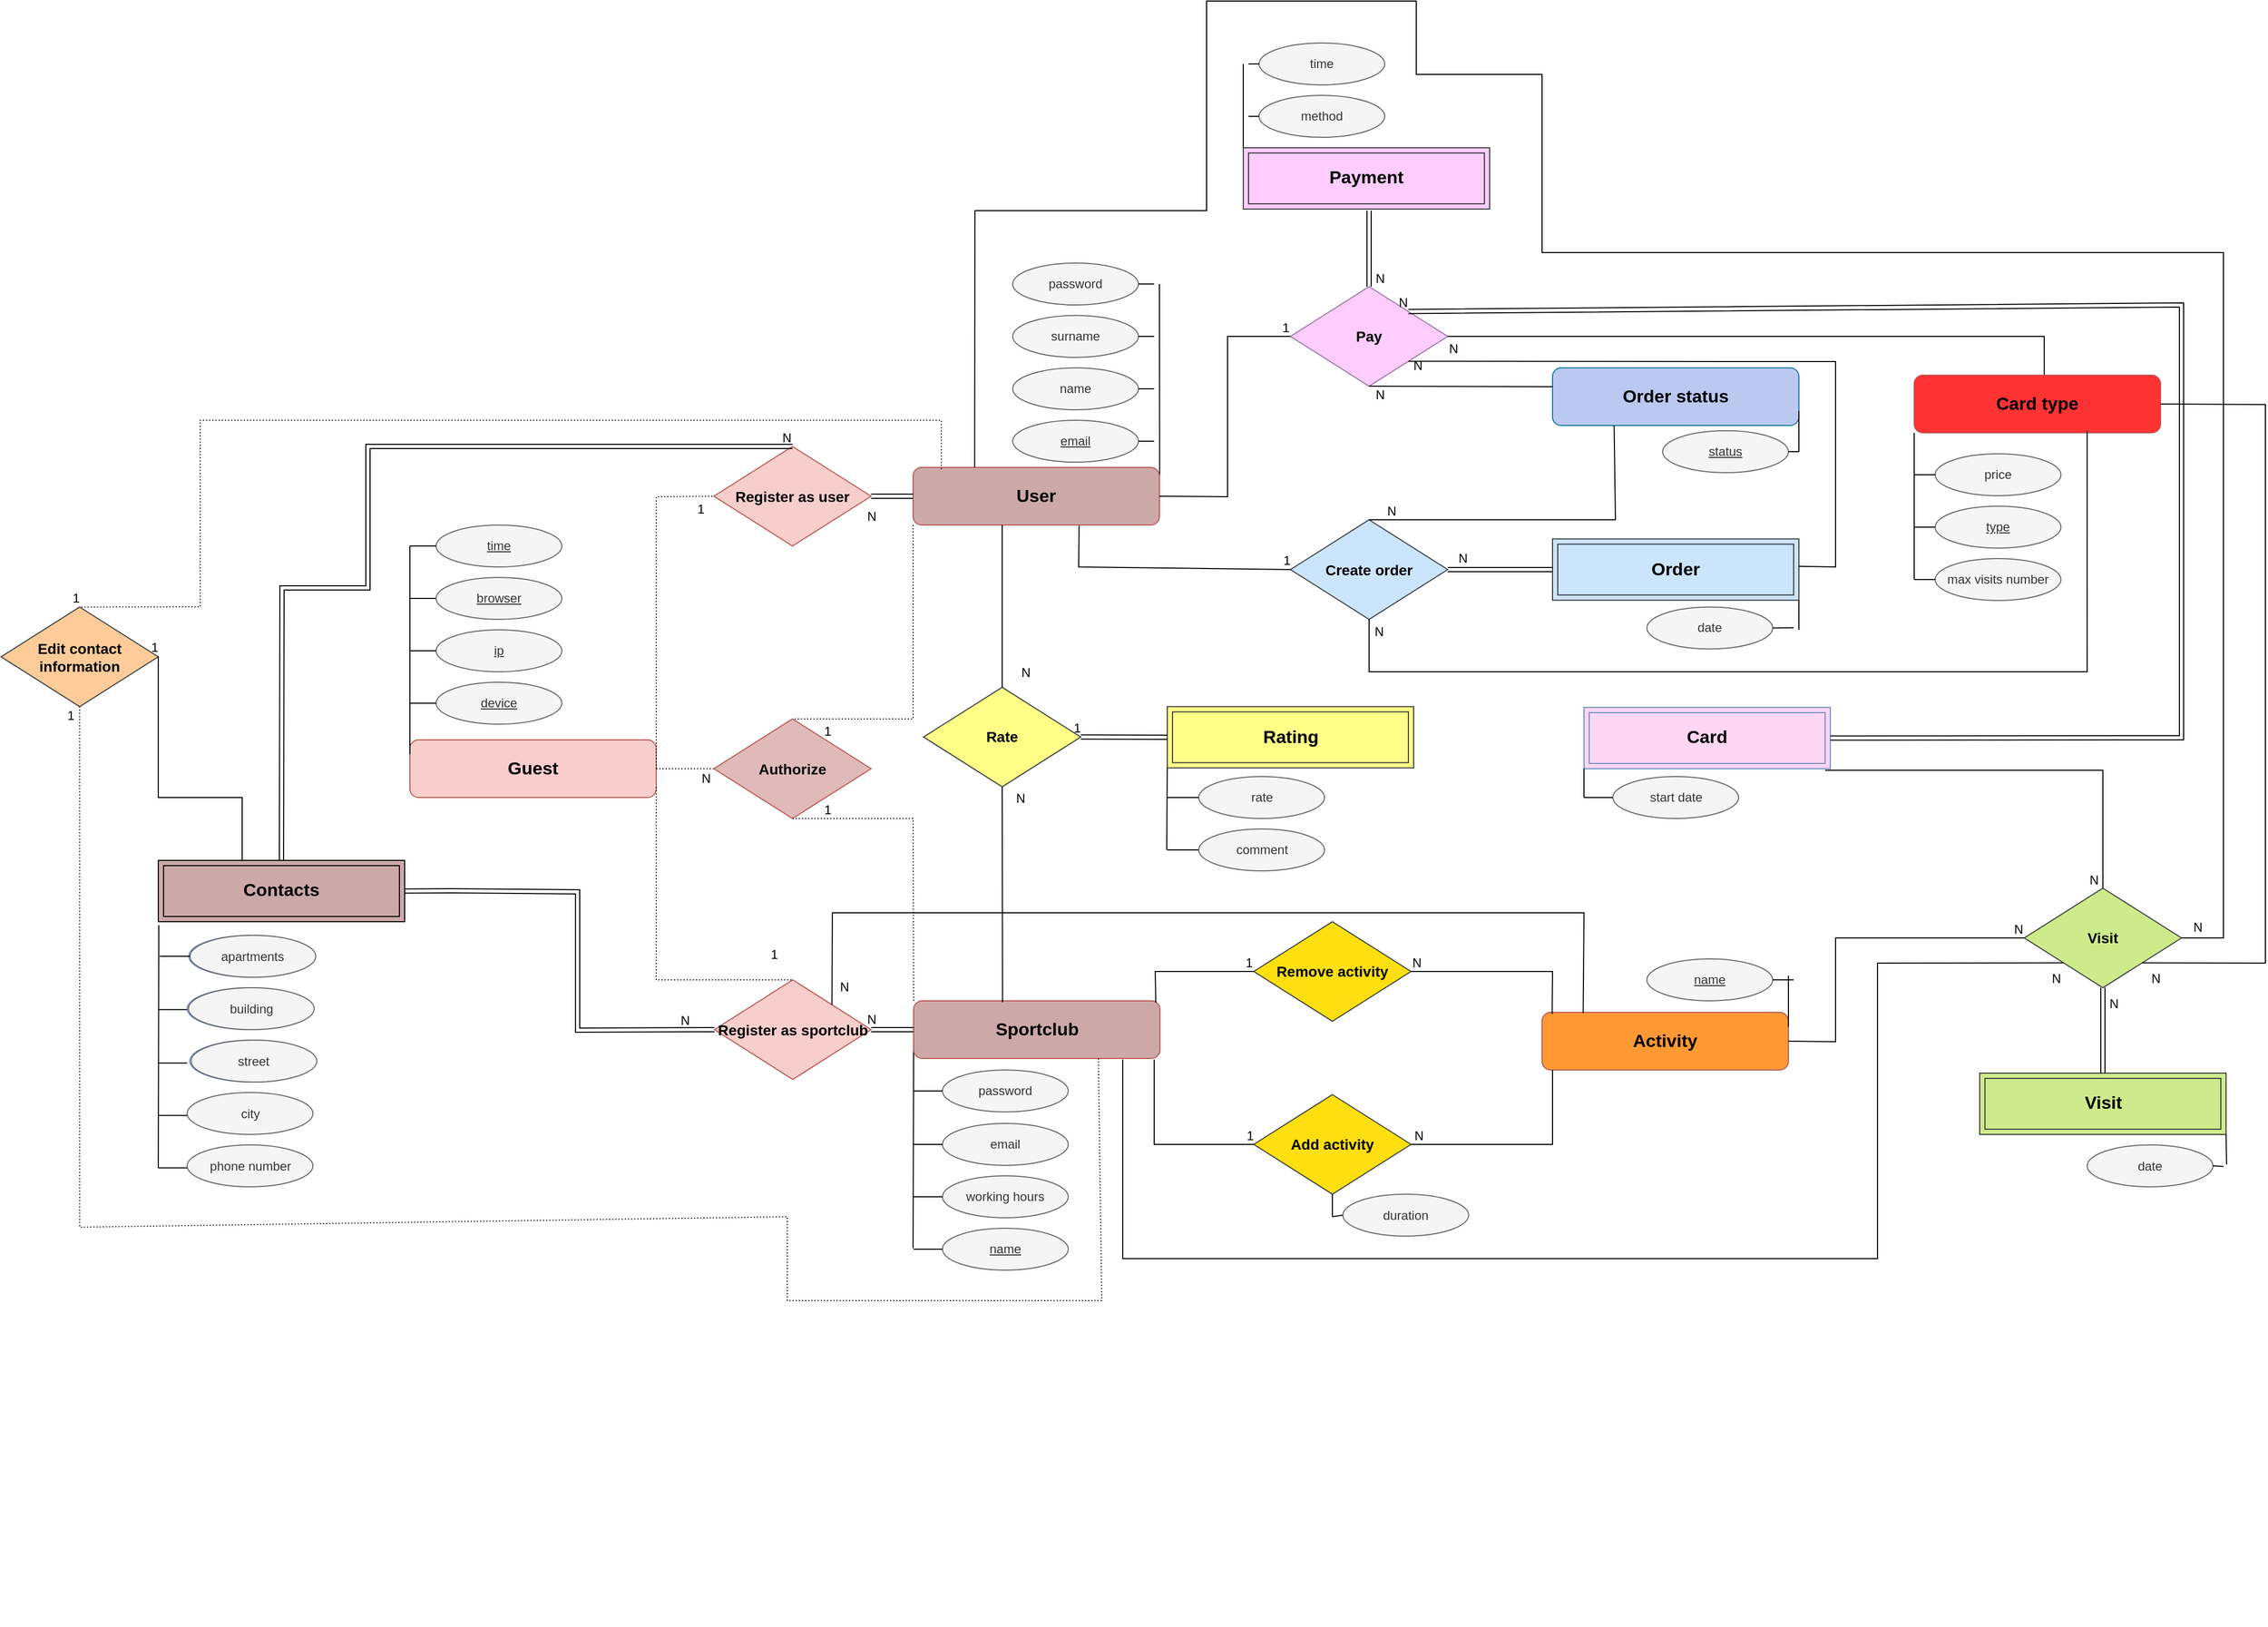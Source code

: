 <mxfile version="20.3.2" type="google"><diagram id="C5RBs43oDa-KdzZeNtuy" name="Page-1"><mxGraphModel dx="3117" dy="-1617" grid="1" gridSize="10" guides="1" tooltips="1" connect="1" arrows="1" fold="1" page="1" pageScale="1" pageWidth="827" pageHeight="1169" math="0" shadow="0"><root><mxCell id="WIyWlLk6GJQsqaUBKTNV-0"/><mxCell id="WIyWlLk6GJQsqaUBKTNV-1" parent="WIyWlLk6GJQsqaUBKTNV-0"/><mxCell id="oQd61O_9lMs_dJ6JtqQD-54" value="phone number" style="ellipse;whiteSpace=wrap;html=1;strokeWidth=1;fontStyle=0;fillColor=#f5f5f5;strokeColor=#666666;fontColor=#333333;" vertex="1" parent="WIyWlLk6GJQsqaUBKTNV-1"><mxGeometry x="-852.5" y="3891.5" width="120" height="40" as="geometry"/></mxCell><mxCell id="oQd61O_9lMs_dJ6JtqQD-57" value="city" style="ellipse;whiteSpace=wrap;html=1;strokeWidth=1;fontStyle=0;fillColor=#f5f5f5;strokeColor=#666666;fontColor=#333333;" vertex="1" parent="WIyWlLk6GJQsqaUBKTNV-1"><mxGeometry x="-852.5" y="3841.5" width="120" height="40" as="geometry"/></mxCell><mxCell id="oQd61O_9lMs_dJ6JtqQD-58" value="street" style="ellipse;whiteSpace=wrap;html=1;strokeWidth=1;fontStyle=0;fillColor=#dae8fc;strokeColor=#6c8ebf;" vertex="1" parent="WIyWlLk6GJQsqaUBKTNV-1"><mxGeometry x="-850" y="3791.5" width="120" height="40" as="geometry"/></mxCell><mxCell id="oQd61O_9lMs_dJ6JtqQD-59" value="apartments" style="ellipse;whiteSpace=wrap;html=1;strokeWidth=1;fontStyle=0;fillColor=#dae8fc;strokeColor=#6c8ebf;" vertex="1" parent="WIyWlLk6GJQsqaUBKTNV-1"><mxGeometry x="-851" y="3691.5" width="120" height="40" as="geometry"/></mxCell><mxCell id="oQd61O_9lMs_dJ6JtqQD-65" value="" style="endArrow=none;html=1;rounded=0;fontFamily=Helvetica;fontSize=15;exitX=1.001;exitY=0.137;exitDx=0;exitDy=0;exitPerimeter=0;" edge="1" parent="WIyWlLk6GJQsqaUBKTNV-1" source="oQd61O_9lMs_dJ6JtqQD-233"><mxGeometry width="50" height="50" relative="1" as="geometry"><mxPoint x="-160" y="3260" as="sourcePoint"/><mxPoint x="75" y="3070" as="targetPoint"/></mxGeometry></mxCell><mxCell id="oQd61O_9lMs_dJ6JtqQD-66" value="email" style="ellipse;whiteSpace=wrap;html=1;strokeWidth=1;fontStyle=4;fillColor=#f5f5f5;strokeColor=#666666;fontColor=#333333;" vertex="1" parent="WIyWlLk6GJQsqaUBKTNV-1"><mxGeometry x="-65" y="3200" width="120" height="40" as="geometry"/></mxCell><mxCell id="oQd61O_9lMs_dJ6JtqQD-67" value="name" style="ellipse;whiteSpace=wrap;html=1;strokeWidth=1;fontStyle=0;fillColor=#f5f5f5;strokeColor=#666666;fontColor=#333333;" vertex="1" parent="WIyWlLk6GJQsqaUBKTNV-1"><mxGeometry x="-65" y="3150" width="120" height="40" as="geometry"/></mxCell><mxCell id="oQd61O_9lMs_dJ6JtqQD-68" value="name" style="ellipse;whiteSpace=wrap;html=1;strokeWidth=1;fontStyle=4;fillColor=#f5f5f5;strokeColor=#666666;fontColor=#333333;" vertex="1" parent="WIyWlLk6GJQsqaUBKTNV-1"><mxGeometry x="-131.97" y="3971.0" width="120" height="40" as="geometry"/></mxCell><mxCell id="oQd61O_9lMs_dJ6JtqQD-69" value="working hours" style="ellipse;whiteSpace=wrap;html=1;strokeWidth=1;fontStyle=0;fillColor=#f5f5f5;strokeColor=#666666;fontColor=#333333;" vertex="1" parent="WIyWlLk6GJQsqaUBKTNV-1"><mxGeometry x="-131.97" y="3921.0" width="120" height="40" as="geometry"/></mxCell><mxCell id="oQd61O_9lMs_dJ6JtqQD-70" value="surname" style="ellipse;whiteSpace=wrap;html=1;strokeWidth=1;fontStyle=0;fillColor=#f5f5f5;strokeColor=#666666;fontColor=#333333;" vertex="1" parent="WIyWlLk6GJQsqaUBKTNV-1"><mxGeometry x="-65" y="3100" width="120" height="40" as="geometry"/></mxCell><mxCell id="oQd61O_9lMs_dJ6JtqQD-71" value="" style="endArrow=none;html=1;rounded=0;fontFamily=Helvetica;fontSize=15;entryX=0;entryY=0.75;entryDx=0;entryDy=0;" edge="1" parent="WIyWlLk6GJQsqaUBKTNV-1" target="oQd61O_9lMs_dJ6JtqQD-234"><mxGeometry width="50" height="50" relative="1" as="geometry"><mxPoint x="-160" y="3990" as="sourcePoint"/><mxPoint x="-16.97" y="4053.28" as="targetPoint"/></mxGeometry></mxCell><mxCell id="oQd61O_9lMs_dJ6JtqQD-74" value="" style="endArrow=none;html=1;rounded=0;fontFamily=Helvetica;fontSize=15;entryX=1;entryY=0.5;entryDx=0;entryDy=0;endSize=0;startSize=0;" edge="1" parent="WIyWlLk6GJQsqaUBKTNV-1" target="oQd61O_9lMs_dJ6JtqQD-66"><mxGeometry width="50" height="50" relative="1" as="geometry"><mxPoint x="70" y="3220" as="sourcePoint"/><mxPoint x="-10" y="3210" as="targetPoint"/></mxGeometry></mxCell><mxCell id="oQd61O_9lMs_dJ6JtqQD-75" value="" style="endArrow=none;html=1;rounded=0;fontFamily=Helvetica;fontSize=15;exitX=1;exitY=0.5;exitDx=0;exitDy=0;" edge="1" parent="WIyWlLk6GJQsqaUBKTNV-1" source="oQd61O_9lMs_dJ6JtqQD-67"><mxGeometry width="50" height="50" relative="1" as="geometry"><mxPoint x="-160" y="3160" as="sourcePoint"/><mxPoint x="70" y="3170" as="targetPoint"/></mxGeometry></mxCell><mxCell id="oQd61O_9lMs_dJ6JtqQD-76" value="" style="endArrow=none;html=1;rounded=0;fontFamily=Helvetica;fontSize=15;exitX=1;exitY=0.5;exitDx=0;exitDy=0;targetPerimeterSpacing=0;endSize=0;startSize=0;" edge="1" parent="WIyWlLk6GJQsqaUBKTNV-1" source="oQd61O_9lMs_dJ6JtqQD-70"><mxGeometry width="50" height="50" relative="1" as="geometry"><mxPoint x="-160" y="3110" as="sourcePoint"/><mxPoint x="70" y="3120" as="targetPoint"/></mxGeometry></mxCell><mxCell id="oQd61O_9lMs_dJ6JtqQD-81" value="Guest" style="rounded=1;whiteSpace=wrap;html=1;fontStyle=1;fillColor=#f8cecc;strokeColor=#b85450;fontSize=17;" vertex="1" parent="WIyWlLk6GJQsqaUBKTNV-1"><mxGeometry x="-640" y="3505" width="235" height="55" as="geometry"/></mxCell><mxCell id="oQd61O_9lMs_dJ6JtqQD-83" value="Register as user" style="rhombus;whiteSpace=wrap;html=1;strokeWidth=1;fillColor=#f8cecc;strokeColor=#b85450;fontStyle=1;fontSize=14;" vertex="1" parent="WIyWlLk6GJQsqaUBKTNV-1"><mxGeometry x="-350" y="3225" width="150" height="95" as="geometry"/></mxCell><mxCell id="oQd61O_9lMs_dJ6JtqQD-84" value="device" style="ellipse;whiteSpace=wrap;html=1;strokeWidth=1;fontStyle=4;fillColor=#f5f5f5;strokeColor=#666666;fontColor=#333333;" vertex="1" parent="WIyWlLk6GJQsqaUBKTNV-1"><mxGeometry x="-615" y="3450" width="120" height="40" as="geometry"/></mxCell><mxCell id="oQd61O_9lMs_dJ6JtqQD-85" value="ip" style="ellipse;whiteSpace=wrap;html=1;strokeWidth=1;fontStyle=4;fillColor=#f5f5f5;strokeColor=#666666;fontColor=#333333;" vertex="1" parent="WIyWlLk6GJQsqaUBKTNV-1"><mxGeometry x="-615" y="3400" width="120" height="40" as="geometry"/></mxCell><mxCell id="oQd61O_9lMs_dJ6JtqQD-86" value="" style="endArrow=none;html=1;rounded=0;fontFamily=Helvetica;fontSize=15;entryX=0;entryY=0.5;entryDx=0;entryDy=0;" edge="1" parent="WIyWlLk6GJQsqaUBKTNV-1" target="oQd61O_9lMs_dJ6JtqQD-84"><mxGeometry width="50" height="50" relative="1" as="geometry"><mxPoint x="-640" y="3470" as="sourcePoint"/><mxPoint x="-615" y="3470" as="targetPoint"/></mxGeometry></mxCell><mxCell id="oQd61O_9lMs_dJ6JtqQD-87" value="" style="endArrow=none;html=1;rounded=0;fontFamily=Helvetica;fontSize=15;entryX=0;entryY=0.5;entryDx=0;entryDy=0;" edge="1" parent="WIyWlLk6GJQsqaUBKTNV-1" target="oQd61O_9lMs_dJ6JtqQD-85"><mxGeometry width="50" height="50" relative="1" as="geometry"><mxPoint x="-640" y="3420" as="sourcePoint"/><mxPoint x="-605" y="3480" as="targetPoint"/></mxGeometry></mxCell><mxCell id="oQd61O_9lMs_dJ6JtqQD-88" value="" style="endArrow=none;html=1;rounded=0;fontFamily=Helvetica;fontSize=15;entryX=0;entryY=0.5;entryDx=0;entryDy=0;" edge="1" parent="WIyWlLk6GJQsqaUBKTNV-1" target="oQd61O_9lMs_dJ6JtqQD-91"><mxGeometry width="50" height="50" relative="1" as="geometry"><mxPoint x="-640" y="3370" as="sourcePoint"/><mxPoint x="-615" y="3370" as="targetPoint"/></mxGeometry></mxCell><mxCell id="oQd61O_9lMs_dJ6JtqQD-89" value="" style="endArrow=none;html=1;rounded=0;fontFamily=Helvetica;fontSize=15;exitX=0;exitY=0.25;exitDx=0;exitDy=0;" edge="1" parent="WIyWlLk6GJQsqaUBKTNV-1" source="oQd61O_9lMs_dJ6JtqQD-81"><mxGeometry width="50" height="50" relative="1" as="geometry"><mxPoint x="-565" y="3507.84" as="sourcePoint"/><mxPoint x="-640" y="3320" as="targetPoint"/></mxGeometry></mxCell><mxCell id="oQd61O_9lMs_dJ6JtqQD-90" value="time" style="ellipse;whiteSpace=wrap;html=1;strokeWidth=1;fontStyle=4;fillColor=#f5f5f5;strokeColor=#666666;fontColor=#333333;" vertex="1" parent="WIyWlLk6GJQsqaUBKTNV-1"><mxGeometry x="-615" y="3300" width="120" height="40" as="geometry"/></mxCell><mxCell id="oQd61O_9lMs_dJ6JtqQD-91" value="browser" style="ellipse;whiteSpace=wrap;html=1;strokeWidth=1;fontStyle=4;fillColor=#f5f5f5;strokeColor=#666666;fontColor=#333333;" vertex="1" parent="WIyWlLk6GJQsqaUBKTNV-1"><mxGeometry x="-615" y="3350" width="120" height="40" as="geometry"/></mxCell><mxCell id="oQd61O_9lMs_dJ6JtqQD-92" value="" style="endArrow=none;html=1;rounded=0;fontFamily=Helvetica;fontSize=15;entryX=0;entryY=0.5;entryDx=0;entryDy=0;" edge="1" parent="WIyWlLk6GJQsqaUBKTNV-1" target="oQd61O_9lMs_dJ6JtqQD-90"><mxGeometry width="50" height="50" relative="1" as="geometry"><mxPoint x="-640" y="3320" as="sourcePoint"/><mxPoint x="-605" y="3380" as="targetPoint"/></mxGeometry></mxCell><mxCell id="oQd61O_9lMs_dJ6JtqQD-93" value="" style="endArrow=none;html=1;rounded=0;fontFamily=Helvetica;fontSize=15;entryX=0;entryY=0.5;entryDx=0;entryDy=0;" edge="1" parent="WIyWlLk6GJQsqaUBKTNV-1" target="oQd61O_9lMs_dJ6JtqQD-90"><mxGeometry width="50" height="50" relative="1" as="geometry"><mxPoint x="-640" y="3320" as="sourcePoint"/><mxPoint x="-595" y="3440" as="targetPoint"/></mxGeometry></mxCell><mxCell id="oQd61O_9lMs_dJ6JtqQD-94" value="" style="endArrow=none;html=1;rounded=0;dashed=1;dashPattern=1 2;fontFamily=Helvetica;fontSize=15;exitX=1;exitY=0.5;exitDx=0;exitDy=0;entryX=0;entryY=0.5;entryDx=0;entryDy=0;" edge="1" parent="WIyWlLk6GJQsqaUBKTNV-1" source="oQd61O_9lMs_dJ6JtqQD-81" target="oQd61O_9lMs_dJ6JtqQD-83"><mxGeometry relative="1" as="geometry"><mxPoint x="-265" y="3475" as="sourcePoint"/><mxPoint x="-355" y="3445" as="targetPoint"/><Array as="points"><mxPoint x="-405" y="3273"/></Array></mxGeometry></mxCell><mxCell id="oQd61O_9lMs_dJ6JtqQD-95" value="" style="resizable=0;html=1;align=right;verticalAlign=bottom;fontFamily=Helvetica;fontSize=15;" connectable="0" vertex="1" parent="oQd61O_9lMs_dJ6JtqQD-94"><mxGeometry x="1" relative="1" as="geometry"/></mxCell><mxCell id="oQd61O_9lMs_dJ6JtqQD-96" value="" style="endArrow=none;html=1;rounded=0;dashed=1;dashPattern=1 2;fontFamily=Helvetica;fontSize=15;exitX=1;exitY=0.5;exitDx=0;exitDy=0;entryX=0;entryY=0.5;entryDx=0;entryDy=0;" edge="1" parent="WIyWlLk6GJQsqaUBKTNV-1" source="oQd61O_9lMs_dJ6JtqQD-81" target="oQd61O_9lMs_dJ6JtqQD-229"><mxGeometry relative="1" as="geometry"><mxPoint x="-395" y="3535" as="sourcePoint"/><mxPoint x="-325" y="3545.0" as="targetPoint"/><Array as="points"/></mxGeometry></mxCell><mxCell id="oQd61O_9lMs_dJ6JtqQD-97" value="" style="resizable=0;html=1;align=right;verticalAlign=bottom;fontFamily=Helvetica;fontSize=15;" connectable="0" vertex="1" parent="oQd61O_9lMs_dJ6JtqQD-96"><mxGeometry x="1" relative="1" as="geometry"/></mxCell><mxCell id="oQd61O_9lMs_dJ6JtqQD-99" value="N" style="resizable=0;html=1;align=right;verticalAlign=bottom;" connectable="0" vertex="1" parent="WIyWlLk6GJQsqaUBKTNV-1"><mxGeometry x="140" y="3272.5" as="geometry"><mxPoint x="-493" y="278" as="offset"/></mxGeometry></mxCell><mxCell id="oQd61O_9lMs_dJ6JtqQD-102" value="password" style="ellipse;whiteSpace=wrap;html=1;strokeWidth=1;fontStyle=0;fillColor=#f5f5f5;strokeColor=#666666;fontColor=#333333;" vertex="1" parent="WIyWlLk6GJQsqaUBKTNV-1"><mxGeometry x="-65" y="3050" width="120" height="40" as="geometry"/></mxCell><mxCell id="oQd61O_9lMs_dJ6JtqQD-103" value="" style="endArrow=none;html=1;rounded=0;fontFamily=Helvetica;fontSize=15;entryX=1;entryY=0.5;entryDx=0;entryDy=0;" edge="1" parent="WIyWlLk6GJQsqaUBKTNV-1" target="oQd61O_9lMs_dJ6JtqQD-102"><mxGeometry width="50" height="50" relative="1" as="geometry"><mxPoint x="70" y="3070" as="sourcePoint"/><mxPoint x="-10" y="3060" as="targetPoint"/></mxGeometry></mxCell><mxCell id="oQd61O_9lMs_dJ6JtqQD-115" value="date" style="ellipse;whiteSpace=wrap;html=1;strokeWidth=1;fontStyle=0;fillColor=#f5f5f5;strokeColor=#666666;fontColor=#333333;" vertex="1" parent="WIyWlLk6GJQsqaUBKTNV-1"><mxGeometry x="540" y="3378.25" width="120" height="40" as="geometry"/></mxCell><mxCell id="oQd61O_9lMs_dJ6JtqQD-122" value="time" style="ellipse;whiteSpace=wrap;html=1;strokeWidth=1;fontStyle=0;fillColor=#f5f5f5;strokeColor=#666666;fontColor=#333333;" vertex="1" parent="WIyWlLk6GJQsqaUBKTNV-1"><mxGeometry x="170" y="2840" width="120" height="40" as="geometry"/></mxCell><mxCell id="oQd61O_9lMs_dJ6JtqQD-123" value="method" style="ellipse;whiteSpace=wrap;html=1;strokeWidth=1;fontStyle=0;fillColor=#f5f5f5;strokeColor=#666666;fontColor=#333333;" vertex="1" parent="WIyWlLk6GJQsqaUBKTNV-1"><mxGeometry x="170" y="2890" width="120" height="40" as="geometry"/></mxCell><mxCell id="oQd61O_9lMs_dJ6JtqQD-126" value="max visits number" style="ellipse;whiteSpace=wrap;html=1;strokeWidth=1;fontStyle=0;fillColor=#f5f5f5;strokeColor=#666666;fontColor=#333333;" vertex="1" parent="WIyWlLk6GJQsqaUBKTNV-1"><mxGeometry x="815" y="3332" width="120" height="40" as="geometry"/></mxCell><mxCell id="oQd61O_9lMs_dJ6JtqQD-127" value="price" style="ellipse;whiteSpace=wrap;html=1;strokeWidth=1;fontStyle=0;fillColor=#f5f5f5;strokeColor=#666666;fontColor=#333333;" vertex="1" parent="WIyWlLk6GJQsqaUBKTNV-1"><mxGeometry x="815" y="3232" width="120" height="40" as="geometry"/></mxCell><mxCell id="oQd61O_9lMs_dJ6JtqQD-128" value="&lt;u&gt;type&lt;/u&gt;" style="ellipse;whiteSpace=wrap;html=1;strokeWidth=1;fontStyle=0;fillColor=#f5f5f5;strokeColor=#666666;fontColor=#333333;" vertex="1" parent="WIyWlLk6GJQsqaUBKTNV-1"><mxGeometry x="815" y="3282" width="120" height="40" as="geometry"/></mxCell><mxCell id="oQd61O_9lMs_dJ6JtqQD-129" value="" style="endArrow=none;html=1;rounded=0;fontFamily=Helvetica;fontSize=15;" edge="1" parent="WIyWlLk6GJQsqaUBKTNV-1"><mxGeometry width="50" height="50" relative="1" as="geometry"><mxPoint x="795" y="3212" as="sourcePoint"/><mxPoint x="795" y="3352" as="targetPoint"/><Array as="points"/></mxGeometry></mxCell><mxCell id="oQd61O_9lMs_dJ6JtqQD-130" value="" style="endArrow=none;html=1;rounded=0;fontFamily=Helvetica;fontSize=15;entryX=0;entryY=0.5;entryDx=0;entryDy=0;" edge="1" parent="WIyWlLk6GJQsqaUBKTNV-1" target="oQd61O_9lMs_dJ6JtqQD-127"><mxGeometry width="50" height="50" relative="1" as="geometry"><mxPoint x="795" y="3252" as="sourcePoint"/><mxPoint x="475" y="3307.95" as="targetPoint"/></mxGeometry></mxCell><mxCell id="oQd61O_9lMs_dJ6JtqQD-131" value="" style="endArrow=none;html=1;rounded=0;fontFamily=Helvetica;fontSize=15;entryX=0;entryY=0.5;entryDx=0;entryDy=0;" edge="1" parent="WIyWlLk6GJQsqaUBKTNV-1" target="oQd61O_9lMs_dJ6JtqQD-128"><mxGeometry width="50" height="50" relative="1" as="geometry"><mxPoint x="795" y="3302" as="sourcePoint"/><mxPoint x="825" y="3262" as="targetPoint"/></mxGeometry></mxCell><mxCell id="oQd61O_9lMs_dJ6JtqQD-132" value="" style="endArrow=none;html=1;rounded=0;fontFamily=Helvetica;fontSize=15;entryX=0;entryY=0.5;entryDx=0;entryDy=0;" edge="1" parent="WIyWlLk6GJQsqaUBKTNV-1" target="oQd61O_9lMs_dJ6JtqQD-126"><mxGeometry width="50" height="50" relative="1" as="geometry"><mxPoint x="795" y="3352" as="sourcePoint"/><mxPoint x="835" y="3272" as="targetPoint"/></mxGeometry></mxCell><mxCell id="oQd61O_9lMs_dJ6JtqQD-133" value="" style="resizable=0;html=1;align=right;verticalAlign=bottom;" connectable="0" vertex="1" parent="WIyWlLk6GJQsqaUBKTNV-1"><mxGeometry x="830" y="4350" as="geometry"><mxPoint x="400" y="21" as="offset"/></mxGeometry></mxCell><mxCell id="oQd61O_9lMs_dJ6JtqQD-135" value="date" style="ellipse;whiteSpace=wrap;html=1;strokeWidth=1;fontStyle=0;fillColor=#f5f5f5;strokeColor=#666666;fontColor=#333333;" vertex="1" parent="WIyWlLk6GJQsqaUBKTNV-1"><mxGeometry x="960" y="3891.5" width="120" height="40" as="geometry"/></mxCell><mxCell id="oQd61O_9lMs_dJ6JtqQD-140" value="" style="endArrow=none;html=1;rounded=0;fontFamily=Helvetica;fontSize=15;entryX=0;entryY=0.471;entryDx=0;entryDy=0;entryPerimeter=0;" edge="1" parent="WIyWlLk6GJQsqaUBKTNV-1"><mxGeometry width="50" height="50" relative="1" as="geometry"><mxPoint x="82" y="3610" as="sourcePoint"/><mxPoint x="82.5" y="3524.42" as="targetPoint"/></mxGeometry></mxCell><mxCell id="oQd61O_9lMs_dJ6JtqQD-142" value="rate" style="ellipse;whiteSpace=wrap;html=1;strokeWidth=1;fontStyle=0;fillColor=#f5f5f5;strokeColor=#666666;fontColor=#333333;" vertex="1" parent="WIyWlLk6GJQsqaUBKTNV-1"><mxGeometry x="112.5" y="3540" width="120" height="40" as="geometry"/></mxCell><mxCell id="oQd61O_9lMs_dJ6JtqQD-143" value="" style="endArrow=none;html=1;rounded=0;fontFamily=Helvetica;fontSize=15;exitX=0;exitY=0.5;exitDx=0;exitDy=0;" edge="1" parent="WIyWlLk6GJQsqaUBKTNV-1" source="oQd61O_9lMs_dJ6JtqQD-144"><mxGeometry width="50" height="50" relative="1" as="geometry"><mxPoint x="22.5" y="3730" as="sourcePoint"/><mxPoint x="82.5" y="3610" as="targetPoint"/></mxGeometry></mxCell><mxCell id="oQd61O_9lMs_dJ6JtqQD-144" value="comment" style="ellipse;whiteSpace=wrap;html=1;strokeWidth=1;fontStyle=0;fillColor=#f5f5f5;strokeColor=#666666;fontColor=#333333;" vertex="1" parent="WIyWlLk6GJQsqaUBKTNV-1"><mxGeometry x="112.5" y="3590" width="120" height="40" as="geometry"/></mxCell><mxCell id="oQd61O_9lMs_dJ6JtqQD-145" value="" style="endArrow=none;html=1;rounded=0;fontFamily=Helvetica;fontSize=15;exitX=0;exitY=0.5;exitDx=0;exitDy=0;" edge="1" parent="WIyWlLk6GJQsqaUBKTNV-1" source="oQd61O_9lMs_dJ6JtqQD-142"><mxGeometry width="50" height="50" relative="1" as="geometry"><mxPoint x="115.0" y="3680" as="sourcePoint"/><mxPoint x="82.5" y="3560" as="targetPoint"/></mxGeometry></mxCell><mxCell id="oQd61O_9lMs_dJ6JtqQD-150" value="building" style="ellipse;whiteSpace=wrap;html=1;strokeWidth=1;fontStyle=0;fillColor=#dae8fc;strokeColor=#6c8ebf;" vertex="1" parent="WIyWlLk6GJQsqaUBKTNV-1"><mxGeometry x="-852.5" y="3741.5" width="120" height="40" as="geometry"/></mxCell><mxCell id="oQd61O_9lMs_dJ6JtqQD-178" value="apartments" style="ellipse;whiteSpace=wrap;html=1;strokeWidth=1;fontStyle=0;fillColor=#f5f5f5;strokeColor=#666666;fontColor=#333333;" vertex="1" parent="WIyWlLk6GJQsqaUBKTNV-1"><mxGeometry x="-849.75" y="3691.5" width="120" height="40" as="geometry"/></mxCell><mxCell id="oQd61O_9lMs_dJ6JtqQD-179" value="building" style="ellipse;whiteSpace=wrap;html=1;strokeWidth=1;fontStyle=0;fillColor=#f5f5f5;strokeColor=#666666;fontColor=#333333;" vertex="1" parent="WIyWlLk6GJQsqaUBKTNV-1"><mxGeometry x="-851.25" y="3741.5" width="120" height="40" as="geometry"/></mxCell><mxCell id="oQd61O_9lMs_dJ6JtqQD-180" value="street" style="ellipse;whiteSpace=wrap;html=1;strokeWidth=1;fontStyle=0;fillColor=#f5f5f5;strokeColor=#666666;fontColor=#333333;" vertex="1" parent="WIyWlLk6GJQsqaUBKTNV-1"><mxGeometry x="-848.75" y="3791.5" width="120" height="40" as="geometry"/></mxCell><mxCell id="oQd61O_9lMs_dJ6JtqQD-186" value="" style="endArrow=none;html=1;rounded=0;dashed=1;dashPattern=1 2;fontFamily=Helvetica;fontSize=15;entryX=0.5;entryY=0;entryDx=0;entryDy=0;" edge="1" parent="WIyWlLk6GJQsqaUBKTNV-1" target="oQd61O_9lMs_dJ6JtqQD-230"><mxGeometry relative="1" as="geometry"><mxPoint x="-405" y="3550" as="sourcePoint"/><mxPoint x="-325" y="3650" as="targetPoint"/><Array as="points"><mxPoint x="-405" y="3734"/></Array></mxGeometry></mxCell><mxCell id="oQd61O_9lMs_dJ6JtqQD-187" value="" style="resizable=0;html=1;align=right;verticalAlign=bottom;fontFamily=Helvetica;fontSize=15;" connectable="0" vertex="1" parent="oQd61O_9lMs_dJ6JtqQD-186"><mxGeometry x="1" relative="1" as="geometry"/></mxCell><mxCell id="oQd61O_9lMs_dJ6JtqQD-202" value="email" style="ellipse;whiteSpace=wrap;html=1;strokeWidth=1;fontStyle=0;fillColor=#f5f5f5;strokeColor=#666666;fontColor=#333333;" vertex="1" parent="WIyWlLk6GJQsqaUBKTNV-1"><mxGeometry x="-131.97" y="3871.0" width="120" height="40" as="geometry"/></mxCell><mxCell id="oQd61O_9lMs_dJ6JtqQD-205" value="password" style="ellipse;whiteSpace=wrap;html=1;strokeWidth=1;fontStyle=0;fillColor=#f5f5f5;strokeColor=#666666;fontColor=#333333;" vertex="1" parent="WIyWlLk6GJQsqaUBKTNV-1"><mxGeometry x="-131.97" y="3820.0" width="120" height="40" as="geometry"/></mxCell><mxCell id="oQd61O_9lMs_dJ6JtqQD-229" value="Authorize" style="rhombus;whiteSpace=wrap;html=1;strokeWidth=1;fillColor=#E0BAB8;strokeColor=#b85450;fontStyle=1;fontSize=14;" vertex="1" parent="WIyWlLk6GJQsqaUBKTNV-1"><mxGeometry x="-350" y="3485" width="150" height="95" as="geometry"/></mxCell><mxCell id="oQd61O_9lMs_dJ6JtqQD-230" value="Register as sportclub" style="rhombus;whiteSpace=wrap;html=1;strokeWidth=1;fillColor=#f8cecc;strokeColor=#b85450;fontStyle=1;fontSize=14;" vertex="1" parent="WIyWlLk6GJQsqaUBKTNV-1"><mxGeometry x="-349.47" y="3734" width="149.47" height="95" as="geometry"/></mxCell><mxCell id="oQd61O_9lMs_dJ6JtqQD-233" value="User" style="rounded=1;whiteSpace=wrap;html=1;fontStyle=1;fillColor=#CCA9A7;strokeColor=#b85450;fontSize=17;" vertex="1" parent="WIyWlLk6GJQsqaUBKTNV-1"><mxGeometry x="-160" y="3245" width="235" height="55" as="geometry"/></mxCell><mxCell id="oQd61O_9lMs_dJ6JtqQD-234" value="Sportclub" style="rounded=1;whiteSpace=wrap;html=1;fontStyle=1;fillColor=#CCA9A7;strokeColor=#b85450;fontSize=17;" vertex="1" parent="WIyWlLk6GJQsqaUBKTNV-1"><mxGeometry x="-159.47" y="3754" width="235" height="55" as="geometry"/></mxCell><mxCell id="oQd61O_9lMs_dJ6JtqQD-237" value="" style="endArrow=none;html=1;rounded=0;fontFamily=Helvetica;fontSize=15;entryX=0;entryY=0.5;entryDx=0;entryDy=0;" edge="1" parent="WIyWlLk6GJQsqaUBKTNV-1" target="oQd61O_9lMs_dJ6JtqQD-205"><mxGeometry width="50" height="50" relative="1" as="geometry"><mxPoint x="-159.47" y="3840" as="sourcePoint"/><mxPoint x="-121.47" y="3431" as="targetPoint"/></mxGeometry></mxCell><mxCell id="oQd61O_9lMs_dJ6JtqQD-238" value="" style="endArrow=none;html=1;rounded=0;fontFamily=Helvetica;fontSize=15;entryX=0;entryY=0.5;entryDx=0;entryDy=0;" edge="1" parent="WIyWlLk6GJQsqaUBKTNV-1" target="oQd61O_9lMs_dJ6JtqQD-202"><mxGeometry width="50" height="50" relative="1" as="geometry"><mxPoint x="-159.47" y="3891" as="sourcePoint"/><mxPoint x="-121.97" y="3850.0" as="targetPoint"/></mxGeometry></mxCell><mxCell id="oQd61O_9lMs_dJ6JtqQD-239" value="" style="endArrow=none;html=1;rounded=0;fontFamily=Helvetica;fontSize=15;entryX=0;entryY=0.5;entryDx=0;entryDy=0;" edge="1" parent="WIyWlLk6GJQsqaUBKTNV-1" target="oQd61O_9lMs_dJ6JtqQD-69"><mxGeometry width="50" height="50" relative="1" as="geometry"><mxPoint x="-159.47" y="3941" as="sourcePoint"/><mxPoint x="-111.97" y="3860.0" as="targetPoint"/></mxGeometry></mxCell><mxCell id="oQd61O_9lMs_dJ6JtqQD-240" value="" style="endArrow=none;html=1;rounded=0;fontFamily=Helvetica;fontSize=15;entryX=0;entryY=0.5;entryDx=0;entryDy=0;" edge="1" parent="WIyWlLk6GJQsqaUBKTNV-1" target="oQd61O_9lMs_dJ6JtqQD-68"><mxGeometry width="50" height="50" relative="1" as="geometry"><mxPoint x="-159.47" y="3991" as="sourcePoint"/><mxPoint x="-101.97" y="3870.0" as="targetPoint"/></mxGeometry></mxCell><mxCell id="oQd61O_9lMs_dJ6JtqQD-241" value="" style="shape=link;html=1;rounded=0;fontSize=12;entryX=1;entryY=0.5;entryDx=0;entryDy=0;exitX=0;exitY=0.5;exitDx=0;exitDy=0;" edge="1" parent="WIyWlLk6GJQsqaUBKTNV-1" source="oQd61O_9lMs_dJ6JtqQD-233" target="oQd61O_9lMs_dJ6JtqQD-83"><mxGeometry relative="1" as="geometry"><mxPoint x="-210" y="3250" as="sourcePoint"/><mxPoint x="-50" y="3250" as="targetPoint"/></mxGeometry></mxCell><mxCell id="oQd61O_9lMs_dJ6JtqQD-242" value="N" style="resizable=0;html=1;align=right;verticalAlign=bottom;fontSize=12;" connectable="0" vertex="1" parent="oQd61O_9lMs_dJ6JtqQD-241"><mxGeometry x="1" relative="1" as="geometry"><mxPoint x="5" y="28" as="offset"/></mxGeometry></mxCell><mxCell id="oQd61O_9lMs_dJ6JtqQD-243" value="" style="shape=link;html=1;rounded=0;fontSize=12;entryX=1;entryY=0.5;entryDx=0;entryDy=0;exitX=0;exitY=0.5;exitDx=0;exitDy=0;" edge="1" parent="WIyWlLk6GJQsqaUBKTNV-1" source="oQd61O_9lMs_dJ6JtqQD-234" target="oQd61O_9lMs_dJ6JtqQD-230"><mxGeometry relative="1" as="geometry"><mxPoint x="-179.47" y="3750" as="sourcePoint"/><mxPoint x="-19.47" y="3750" as="targetPoint"/><Array as="points"><mxPoint x="-159" y="3782"/></Array></mxGeometry></mxCell><mxCell id="oQd61O_9lMs_dJ6JtqQD-244" value="N" style="resizable=0;html=1;align=right;verticalAlign=bottom;fontSize=12;" connectable="0" vertex="1" parent="oQd61O_9lMs_dJ6JtqQD-243"><mxGeometry x="1" relative="1" as="geometry"><mxPoint x="5" y="-1" as="offset"/></mxGeometry></mxCell><mxCell id="oQd61O_9lMs_dJ6JtqQD-245" value="" style="endArrow=none;html=1;rounded=0;dashed=1;dashPattern=1 2;fontSize=12;entryX=0.5;entryY=1;entryDx=0;entryDy=0;exitX=0;exitY=0;exitDx=0;exitDy=0;" edge="1" parent="WIyWlLk6GJQsqaUBKTNV-1" source="oQd61O_9lMs_dJ6JtqQD-234" target="oQd61O_9lMs_dJ6JtqQD-229"><mxGeometry relative="1" as="geometry"><mxPoint x="-190" y="3600" as="sourcePoint"/><mxPoint x="-30" y="3600" as="targetPoint"/><Array as="points"><mxPoint x="-160" y="3580"/></Array></mxGeometry></mxCell><mxCell id="oQd61O_9lMs_dJ6JtqQD-246" value="1" style="resizable=0;html=1;align=right;verticalAlign=bottom;fontSize=12;fillColor=#CCA9A7;" connectable="0" vertex="1" parent="oQd61O_9lMs_dJ6JtqQD-245"><mxGeometry x="1" relative="1" as="geometry"><mxPoint x="37" as="offset"/></mxGeometry></mxCell><mxCell id="oQd61O_9lMs_dJ6JtqQD-247" value="" style="endArrow=none;html=1;rounded=0;dashed=1;dashPattern=1 2;fontSize=12;entryX=0.5;entryY=0;entryDx=0;entryDy=0;exitX=0;exitY=1;exitDx=0;exitDy=0;" edge="1" parent="WIyWlLk6GJQsqaUBKTNV-1" source="oQd61O_9lMs_dJ6JtqQD-233" target="oQd61O_9lMs_dJ6JtqQD-229"><mxGeometry relative="1" as="geometry"><mxPoint x="-190" y="3600" as="sourcePoint"/><mxPoint x="-30" y="3600" as="targetPoint"/><Array as="points"><mxPoint x="-160" y="3485"/></Array></mxGeometry></mxCell><mxCell id="oQd61O_9lMs_dJ6JtqQD-248" value="1" style="resizable=0;html=1;align=right;verticalAlign=bottom;fontSize=12;fillColor=#CCA9A7;" connectable="0" vertex="1" parent="oQd61O_9lMs_dJ6JtqQD-247"><mxGeometry x="1" relative="1" as="geometry"><mxPoint x="37" y="20" as="offset"/></mxGeometry></mxCell><mxCell id="oQd61O_9lMs_dJ6JtqQD-250" value="1" style="resizable=0;html=1;align=right;verticalAlign=bottom;fontSize=12;fillColor=#CCA9A7;" connectable="0" vertex="1" parent="WIyWlLk6GJQsqaUBKTNV-1"><mxGeometry x="-189.999" y="3532.5" as="geometry"><mxPoint x="-99" y="186" as="offset"/></mxGeometry></mxCell><mxCell id="oQd61O_9lMs_dJ6JtqQD-251" value="1" style="resizable=0;html=1;align=right;verticalAlign=bottom;fontSize=12;fillColor=#CCA9A7;" connectable="0" vertex="1" parent="WIyWlLk6GJQsqaUBKTNV-1"><mxGeometry x="-240.999" y="3600" as="geometry"><mxPoint x="-118" y="-307" as="offset"/></mxGeometry></mxCell><mxCell id="oQd61O_9lMs_dJ6JtqQD-252" value="" style="endArrow=none;html=1;rounded=0;fontFamily=Helvetica;fontSize=15;entryX=0.002;entryY=0.913;entryDx=0;entryDy=0;entryPerimeter=0;" edge="1" parent="WIyWlLk6GJQsqaUBKTNV-1"><mxGeometry width="50" height="50" relative="1" as="geometry"><mxPoint x="-880" y="3913.38" as="sourcePoint"/><mxPoint x="-879.53" y="3681.715" as="targetPoint"/></mxGeometry></mxCell><mxCell id="oQd61O_9lMs_dJ6JtqQD-253" value="" style="endArrow=none;html=1;rounded=0;fontFamily=Helvetica;fontSize=15;entryX=0;entryY=0.5;entryDx=0;entryDy=0;" edge="1" parent="WIyWlLk6GJQsqaUBKTNV-1"><mxGeometry width="50" height="50" relative="1" as="geometry"><mxPoint x="-880" y="3762.38" as="sourcePoint"/><mxPoint x="-852.5" y="3762.38" as="targetPoint"/></mxGeometry></mxCell><mxCell id="oQd61O_9lMs_dJ6JtqQD-254" value="" style="endArrow=none;html=1;rounded=0;fontFamily=Helvetica;fontSize=15;entryX=0;entryY=0.5;entryDx=0;entryDy=0;" edge="1" parent="WIyWlLk6GJQsqaUBKTNV-1"><mxGeometry width="50" height="50" relative="1" as="geometry"><mxPoint x="-880" y="3813.38" as="sourcePoint"/><mxPoint x="-852.5" y="3813.38" as="targetPoint"/></mxGeometry></mxCell><mxCell id="oQd61O_9lMs_dJ6JtqQD-255" value="" style="endArrow=none;html=1;rounded=0;fontFamily=Helvetica;fontSize=15;entryX=0;entryY=0.5;entryDx=0;entryDy=0;" edge="1" parent="WIyWlLk6GJQsqaUBKTNV-1"><mxGeometry width="50" height="50" relative="1" as="geometry"><mxPoint x="-880" y="3863.38" as="sourcePoint"/><mxPoint x="-852.5" y="3863.38" as="targetPoint"/></mxGeometry></mxCell><mxCell id="oQd61O_9lMs_dJ6JtqQD-256" value="" style="endArrow=none;html=1;rounded=0;fontFamily=Helvetica;fontSize=15;entryX=0;entryY=0.5;entryDx=0;entryDy=0;" edge="1" parent="WIyWlLk6GJQsqaUBKTNV-1"><mxGeometry width="50" height="50" relative="1" as="geometry"><mxPoint x="-880" y="3913.38" as="sourcePoint"/><mxPoint x="-852.5" y="3913.38" as="targetPoint"/></mxGeometry></mxCell><mxCell id="oQd61O_9lMs_dJ6JtqQD-257" value="" style="endArrow=none;html=1;rounded=0;fontFamily=Helvetica;fontSize=15;entryX=0;entryY=0.5;entryDx=0;entryDy=0;" edge="1" parent="WIyWlLk6GJQsqaUBKTNV-1" target="oQd61O_9lMs_dJ6JtqQD-178"><mxGeometry width="50" height="50" relative="1" as="geometry"><mxPoint x="-878.66" y="3711.5" as="sourcePoint"/><mxPoint x="-842.5" y="3772.38" as="targetPoint"/></mxGeometry></mxCell><mxCell id="oQd61O_9lMs_dJ6JtqQD-258" value="" style="shape=link;html=1;rounded=0;fontSize=14;entryX=0.5;entryY=0;entryDx=0;entryDy=0;exitX=0.5;exitY=0;exitDx=0;exitDy=0;" edge="1" parent="WIyWlLk6GJQsqaUBKTNV-1" source="oQd61O_9lMs_dJ6JtqQD-262" target="oQd61O_9lMs_dJ6JtqQD-83"><mxGeometry relative="1" as="geometry"><mxPoint x="-760" y="3630" as="sourcePoint"/><mxPoint x="-680" y="3690" as="targetPoint"/><Array as="points"><mxPoint x="-762" y="3360"/><mxPoint x="-680" y="3360"/><mxPoint x="-680" y="3225"/></Array></mxGeometry></mxCell><mxCell id="oQd61O_9lMs_dJ6JtqQD-259" value="N" style="resizable=0;html=1;align=right;verticalAlign=bottom;fontSize=12;fillColor=#CCA9A7;" connectable="0" vertex="1" parent="oQd61O_9lMs_dJ6JtqQD-258"><mxGeometry x="1" relative="1" as="geometry"/></mxCell><mxCell id="oQd61O_9lMs_dJ6JtqQD-260" value="" style="shape=link;html=1;rounded=0;fontSize=14;entryX=0;entryY=0.5;entryDx=0;entryDy=0;exitX=1;exitY=0.5;exitDx=0;exitDy=0;" edge="1" parent="WIyWlLk6GJQsqaUBKTNV-1" source="oQd61O_9lMs_dJ6JtqQD-262" target="oQd61O_9lMs_dJ6JtqQD-230"><mxGeometry relative="1" as="geometry"><mxPoint x="-645" y="3659" as="sourcePoint"/><mxPoint x="-680" y="3680" as="targetPoint"/><Array as="points"><mxPoint x="-600" y="3649"/><mxPoint x="-480" y="3650"/><mxPoint x="-480" y="3782"/></Array></mxGeometry></mxCell><mxCell id="oQd61O_9lMs_dJ6JtqQD-261" value="N" style="resizable=0;html=1;align=right;verticalAlign=bottom;fontSize=12;fillColor=#CCA9A7;" connectable="0" vertex="1" parent="oQd61O_9lMs_dJ6JtqQD-260"><mxGeometry x="1" relative="1" as="geometry"><mxPoint x="-23" as="offset"/></mxGeometry></mxCell><mxCell id="oQd61O_9lMs_dJ6JtqQD-262" value="Contacts" style="shape=ext;margin=3;double=1;whiteSpace=wrap;html=1;align=center;fontSize=17;fillColor=#CCA9A7;fontStyle=1" vertex="1" parent="WIyWlLk6GJQsqaUBKTNV-1"><mxGeometry x="-880" y="3620" width="235" height="58.5" as="geometry"/></mxCell><mxCell id="oQd61O_9lMs_dJ6JtqQD-265" value="Activity" style="rounded=1;whiteSpace=wrap;html=1;fontStyle=1;fillColor=#FF9933;strokeColor=#b85450;fontSize=17;" vertex="1" parent="WIyWlLk6GJQsqaUBKTNV-1"><mxGeometry x="440" y="3765" width="235" height="55" as="geometry"/></mxCell><mxCell id="oQd61O_9lMs_dJ6JtqQD-266" value="Rate" style="rhombus;whiteSpace=wrap;html=1;strokeWidth=1;fillColor=#ffff88;strokeColor=#36393d;fontStyle=1;fontSize=14;" vertex="1" parent="WIyWlLk6GJQsqaUBKTNV-1"><mxGeometry x="-150.0" y="3454.78" width="150" height="95" as="geometry"/></mxCell><mxCell id="oQd61O_9lMs_dJ6JtqQD-267" value="Rating" style="shape=ext;margin=3;double=1;whiteSpace=wrap;html=1;align=center;fontSize=17;fillColor=#ffff88;fontStyle=1;strokeColor=#36393d;" vertex="1" parent="WIyWlLk6GJQsqaUBKTNV-1"><mxGeometry x="82.5" y="3473.25" width="235" height="58.5" as="geometry"/></mxCell><mxCell id="oQd61O_9lMs_dJ6JtqQD-268" value="" style="endArrow=none;html=1;rounded=0;fontSize=17;entryX=0.5;entryY=0;entryDx=0;entryDy=0;" edge="1" parent="WIyWlLk6GJQsqaUBKTNV-1" target="oQd61O_9lMs_dJ6JtqQD-266"><mxGeometry relative="1" as="geometry"><mxPoint x="-75" y="3300" as="sourcePoint"/><mxPoint x="-230" y="3440" as="targetPoint"/></mxGeometry></mxCell><mxCell id="oQd61O_9lMs_dJ6JtqQD-269" value="N" style="resizable=0;html=1;align=right;verticalAlign=bottom;fontSize=12;fillColor=#C2CAFF;" connectable="0" vertex="1" parent="oQd61O_9lMs_dJ6JtqQD-268"><mxGeometry x="1" relative="1" as="geometry"><mxPoint x="27" y="-6" as="offset"/></mxGeometry></mxCell><mxCell id="oQd61O_9lMs_dJ6JtqQD-270" value="" style="endArrow=none;html=1;rounded=0;fontSize=17;entryX=0.5;entryY=1;entryDx=0;entryDy=0;exitX=0.361;exitY=0.024;exitDx=0;exitDy=0;exitPerimeter=0;" edge="1" parent="WIyWlLk6GJQsqaUBKTNV-1" source="oQd61O_9lMs_dJ6JtqQD-234" target="oQd61O_9lMs_dJ6JtqQD-266"><mxGeometry relative="1" as="geometry"><mxPoint x="-75" y="3750" as="sourcePoint"/><mxPoint x="-31.97" y="3465" as="targetPoint"/></mxGeometry></mxCell><mxCell id="oQd61O_9lMs_dJ6JtqQD-271" value="N" style="resizable=0;html=1;align=right;verticalAlign=bottom;fontSize=12;fillColor=#C2CAFF;" connectable="0" vertex="1" parent="oQd61O_9lMs_dJ6JtqQD-270"><mxGeometry x="1" relative="1" as="geometry"><mxPoint x="22" y="20" as="offset"/></mxGeometry></mxCell><mxCell id="oQd61O_9lMs_dJ6JtqQD-274" value="" style="shape=link;html=1;rounded=0;fontSize=12;entryX=1;entryY=0.5;entryDx=0;entryDy=0;exitX=0;exitY=0.5;exitDx=0;exitDy=0;" edge="1" parent="WIyWlLk6GJQsqaUBKTNV-1" source="oQd61O_9lMs_dJ6JtqQD-267" target="oQd61O_9lMs_dJ6JtqQD-266"><mxGeometry relative="1" as="geometry"><mxPoint x="120" y="3503" as="sourcePoint"/><mxPoint x="220" y="3560" as="targetPoint"/></mxGeometry></mxCell><mxCell id="oQd61O_9lMs_dJ6JtqQD-275" value="1" style="resizable=0;html=1;align=right;verticalAlign=bottom;fontSize=12;fillColor=#C2CAFF;" connectable="0" vertex="1" parent="oQd61O_9lMs_dJ6JtqQD-274"><mxGeometry x="1" relative="1" as="geometry"/></mxCell><mxCell id="oQd61O_9lMs_dJ6JtqQD-276" value="Edit contact information" style="rhombus;whiteSpace=wrap;html=1;strokeWidth=1;fillColor=#ffcc99;strokeColor=#36393d;fontStyle=1;fontSize=14;" vertex="1" parent="WIyWlLk6GJQsqaUBKTNV-1"><mxGeometry x="-1030" y="3378.25" width="150" height="95" as="geometry"/></mxCell><mxCell id="oQd61O_9lMs_dJ6JtqQD-281" value="" style="endArrow=none;html=1;rounded=0;dashed=1;dashPattern=1 2;fontSize=12;startSize=0;endSize=0;targetPerimeterSpacing=0;entryX=0.5;entryY=0;entryDx=0;entryDy=0;exitX=0.115;exitY=0.029;exitDx=0;exitDy=0;exitPerimeter=0;" edge="1" parent="WIyWlLk6GJQsqaUBKTNV-1" source="oQd61O_9lMs_dJ6JtqQD-233" target="oQd61O_9lMs_dJ6JtqQD-276"><mxGeometry relative="1" as="geometry"><mxPoint x="-660" y="3490" as="sourcePoint"/><mxPoint x="-500" y="3490" as="targetPoint"/><Array as="points"><mxPoint x="-133" y="3200"/><mxPoint x="-840" y="3200"/><mxPoint x="-840" y="3378"/></Array></mxGeometry></mxCell><mxCell id="oQd61O_9lMs_dJ6JtqQD-282" value="1" style="resizable=0;html=1;align=right;verticalAlign=bottom;fontSize=12;fillColor=#C2CAFF;" connectable="0" vertex="1" parent="oQd61O_9lMs_dJ6JtqQD-281"><mxGeometry x="1" relative="1" as="geometry"/></mxCell><mxCell id="oQd61O_9lMs_dJ6JtqQD-283" value="" style="endArrow=none;html=1;rounded=0;dashed=1;dashPattern=1 2;fontSize=12;startSize=0;endSize=0;targetPerimeterSpacing=0;entryX=0.5;entryY=1;entryDx=0;entryDy=0;exitX=0.75;exitY=1;exitDx=0;exitDy=0;" edge="1" parent="WIyWlLk6GJQsqaUBKTNV-1" source="oQd61O_9lMs_dJ6JtqQD-234" target="oQd61O_9lMs_dJ6JtqQD-276"><mxGeometry relative="1" as="geometry"><mxPoint x="-150" y="4050" as="sourcePoint"/><mxPoint x="-500" y="3490" as="targetPoint"/><Array as="points"><mxPoint x="20" y="4040"/><mxPoint x="-280" y="4040"/><mxPoint x="-280" y="3960"/><mxPoint x="-955" y="3970"/></Array></mxGeometry></mxCell><mxCell id="oQd61O_9lMs_dJ6JtqQD-284" value="1" style="resizable=0;html=1;align=right;verticalAlign=bottom;fontSize=12;fillColor=#C2CAFF;" connectable="0" vertex="1" parent="oQd61O_9lMs_dJ6JtqQD-283"><mxGeometry x="1" relative="1" as="geometry"><mxPoint x="-5" y="17" as="offset"/></mxGeometry></mxCell><mxCell id="oQd61O_9lMs_dJ6JtqQD-285" value="" style="endArrow=none;html=1;rounded=0;fontSize=12;startSize=0;endSize=0;targetPerimeterSpacing=0;entryX=1;entryY=0.5;entryDx=0;entryDy=0;" edge="1" parent="WIyWlLk6GJQsqaUBKTNV-1" target="oQd61O_9lMs_dJ6JtqQD-276"><mxGeometry relative="1" as="geometry"><mxPoint x="-800" y="3620" as="sourcePoint"/><mxPoint x="-750" y="3540" as="targetPoint"/><Array as="points"><mxPoint x="-800" y="3560"/><mxPoint x="-880" y="3560"/></Array></mxGeometry></mxCell><mxCell id="oQd61O_9lMs_dJ6JtqQD-286" value="1" style="resizable=0;html=1;align=right;verticalAlign=bottom;fontSize=12;fillColor=#C2CAFF;" connectable="0" vertex="1" parent="oQd61O_9lMs_dJ6JtqQD-285"><mxGeometry x="1" relative="1" as="geometry"/></mxCell><mxCell id="oQd61O_9lMs_dJ6JtqQD-287" value="Create order" style="rhombus;whiteSpace=wrap;html=1;strokeWidth=1;fillColor=#cce5ff;strokeColor=#36393d;fontStyle=1;fontSize=14;" vertex="1" parent="WIyWlLk6GJQsqaUBKTNV-1"><mxGeometry x="200" y="3295.0" width="150" height="95" as="geometry"/></mxCell><mxCell id="oQd61O_9lMs_dJ6JtqQD-288" value="Pay" style="rhombus;whiteSpace=wrap;html=1;strokeWidth=1;fillColor=#FFCCFF;strokeColor=#9673a6;fontStyle=1;fontSize=14;" vertex="1" parent="WIyWlLk6GJQsqaUBKTNV-1"><mxGeometry x="200" y="3072.5" width="150" height="95" as="geometry"/></mxCell><mxCell id="oQd61O_9lMs_dJ6JtqQD-289" value="" style="endArrow=none;html=1;rounded=0;fontSize=12;startSize=0;endSize=0;targetPerimeterSpacing=0;entryX=0;entryY=0.5;entryDx=0;entryDy=0;exitX=0.674;exitY=1.011;exitDx=0;exitDy=0;exitPerimeter=0;" edge="1" parent="WIyWlLk6GJQsqaUBKTNV-1" source="oQd61O_9lMs_dJ6JtqQD-233" target="oQd61O_9lMs_dJ6JtqQD-287"><mxGeometry relative="1" as="geometry"><mxPoint x="220" y="3400" as="sourcePoint"/><mxPoint x="380" y="3400" as="targetPoint"/><Array as="points"><mxPoint x="-2" y="3340"/></Array></mxGeometry></mxCell><mxCell id="oQd61O_9lMs_dJ6JtqQD-290" value="1" style="resizable=0;html=1;align=right;verticalAlign=bottom;fontSize=12;fillColor=#FFCCFF;" connectable="0" vertex="1" parent="oQd61O_9lMs_dJ6JtqQD-289"><mxGeometry x="1" relative="1" as="geometry"/></mxCell><mxCell id="oQd61O_9lMs_dJ6JtqQD-291" value="" style="endArrow=none;html=1;rounded=0;fontSize=12;startSize=0;endSize=0;targetPerimeterSpacing=0;entryX=0;entryY=0.5;entryDx=0;entryDy=0;exitX=1;exitY=0.5;exitDx=0;exitDy=0;" edge="1" parent="WIyWlLk6GJQsqaUBKTNV-1" source="oQd61O_9lMs_dJ6JtqQD-233" target="oQd61O_9lMs_dJ6JtqQD-288"><mxGeometry relative="1" as="geometry"><mxPoint x="220" y="3400" as="sourcePoint"/><mxPoint x="380" y="3400" as="targetPoint"/><Array as="points"><mxPoint x="140" y="3273"/><mxPoint x="140" y="3120"/></Array></mxGeometry></mxCell><mxCell id="oQd61O_9lMs_dJ6JtqQD-292" value="1" style="resizable=0;html=1;align=right;verticalAlign=bottom;fontSize=12;fillColor=#FFCCFF;" connectable="0" vertex="1" parent="oQd61O_9lMs_dJ6JtqQD-291"><mxGeometry x="1" relative="1" as="geometry"/></mxCell><mxCell id="oQd61O_9lMs_dJ6JtqQD-293" value="Order" style="shape=ext;margin=3;double=1;whiteSpace=wrap;html=1;align=center;fontSize=17;fillColor=#CCE5FF;fontStyle=1;strokeColor=#36393d;" vertex="1" parent="WIyWlLk6GJQsqaUBKTNV-1"><mxGeometry x="450" y="3313.25" width="235" height="58.5" as="geometry"/></mxCell><mxCell id="oQd61O_9lMs_dJ6JtqQD-295" value="" style="shape=link;html=1;rounded=0;fontSize=12;startSize=0;endSize=0;targetPerimeterSpacing=0;exitX=1;exitY=0.5;exitDx=0;exitDy=0;entryX=0;entryY=0.5;entryDx=0;entryDy=0;" edge="1" parent="WIyWlLk6GJQsqaUBKTNV-1" source="oQd61O_9lMs_dJ6JtqQD-287" target="oQd61O_9lMs_dJ6JtqQD-293"><mxGeometry relative="1" as="geometry"><mxPoint x="220" y="3400" as="sourcePoint"/><mxPoint x="380" y="3400" as="targetPoint"/></mxGeometry></mxCell><mxCell id="oQd61O_9lMs_dJ6JtqQD-296" value="N" style="resizable=0;html=1;align=right;verticalAlign=bottom;fontSize=12;fillColor=#CCE5FF;" connectable="0" vertex="1" parent="oQd61O_9lMs_dJ6JtqQD-295"><mxGeometry x="1" relative="1" as="geometry"><mxPoint x="-81" y="-2" as="offset"/></mxGeometry></mxCell><mxCell id="oQd61O_9lMs_dJ6JtqQD-297" value="Order status" style="rounded=1;whiteSpace=wrap;html=1;fontStyle=1;fillColor=#BBC9F0;strokeColor=#10739e;fontSize=17;" vertex="1" parent="WIyWlLk6GJQsqaUBKTNV-1"><mxGeometry x="450" y="3150" width="235" height="55" as="geometry"/></mxCell><mxCell id="oQd61O_9lMs_dJ6JtqQD-299" value="" style="endArrow=none;html=1;rounded=0;fontSize=12;startSize=0;endSize=0;targetPerimeterSpacing=0;exitX=1;exitY=1;exitDx=0;exitDy=0;" edge="1" parent="WIyWlLk6GJQsqaUBKTNV-1" source="oQd61O_9lMs_dJ6JtqQD-293"><mxGeometry relative="1" as="geometry"><mxPoint x="510" y="3630" as="sourcePoint"/><mxPoint x="685" y="3400" as="targetPoint"/></mxGeometry></mxCell><mxCell id="oQd61O_9lMs_dJ6JtqQD-300" value="" style="endArrow=none;html=1;rounded=0;fontSize=12;startSize=0;endSize=0;targetPerimeterSpacing=0;exitX=1;exitY=0.5;exitDx=0;exitDy=0;" edge="1" parent="WIyWlLk6GJQsqaUBKTNV-1" source="oQd61O_9lMs_dJ6JtqQD-115"><mxGeometry relative="1" as="geometry"><mxPoint x="570" y="3490" as="sourcePoint"/><mxPoint x="680" y="3398" as="targetPoint"/></mxGeometry></mxCell><mxCell id="oQd61O_9lMs_dJ6JtqQD-301" value="status" style="ellipse;whiteSpace=wrap;html=1;strokeWidth=1;fontStyle=4;fillColor=#f5f5f5;fontColor=#333333;strokeColor=#666666;" vertex="1" parent="WIyWlLk6GJQsqaUBKTNV-1"><mxGeometry x="555" y="3210" width="120" height="40" as="geometry"/></mxCell><mxCell id="oQd61O_9lMs_dJ6JtqQD-302" value="" style="endArrow=none;html=1;rounded=0;fontSize=12;startSize=0;endSize=0;targetPerimeterSpacing=0;entryX=1;entryY=0.75;entryDx=0;entryDy=0;" edge="1" parent="WIyWlLk6GJQsqaUBKTNV-1" target="oQd61O_9lMs_dJ6JtqQD-297"><mxGeometry relative="1" as="geometry"><mxPoint x="685" y="3230" as="sourcePoint"/><mxPoint x="670" y="3470.0" as="targetPoint"/></mxGeometry></mxCell><mxCell id="oQd61O_9lMs_dJ6JtqQD-303" value="" style="endArrow=none;html=1;rounded=0;fontSize=12;startSize=0;endSize=0;targetPerimeterSpacing=0;exitX=1;exitY=0.5;exitDx=0;exitDy=0;" edge="1" parent="WIyWlLk6GJQsqaUBKTNV-1" source="oQd61O_9lMs_dJ6JtqQD-301"><mxGeometry relative="1" as="geometry"><mxPoint x="695" y="3240.0" as="sourcePoint"/><mxPoint x="685" y="3230" as="targetPoint"/></mxGeometry></mxCell><mxCell id="oQd61O_9lMs_dJ6JtqQD-304" value="" style="endArrow=none;html=1;rounded=0;fontSize=12;startSize=0;endSize=0;targetPerimeterSpacing=0;entryX=0.5;entryY=1;entryDx=0;entryDy=0;" edge="1" parent="WIyWlLk6GJQsqaUBKTNV-1" target="oQd61O_9lMs_dJ6JtqQD-288"><mxGeometry relative="1" as="geometry"><mxPoint x="450" y="3168" as="sourcePoint"/><mxPoint x="730" y="3280" as="targetPoint"/><Array as="points"/></mxGeometry></mxCell><mxCell id="oQd61O_9lMs_dJ6JtqQD-305" value="N" style="resizable=0;html=1;align=right;verticalAlign=bottom;fontSize=12;fillColor=#FF9933;" connectable="0" vertex="1" parent="oQd61O_9lMs_dJ6JtqQD-304"><mxGeometry x="1" relative="1" as="geometry"><mxPoint x="15" y="17" as="offset"/></mxGeometry></mxCell><mxCell id="oQd61O_9lMs_dJ6JtqQD-306" value="" style="shape=link;html=1;rounded=0;fontSize=12;startSize=0;endSize=0;targetPerimeterSpacing=0;entryX=0.5;entryY=0;entryDx=0;entryDy=0;" edge="1" parent="WIyWlLk6GJQsqaUBKTNV-1" target="oQd61O_9lMs_dJ6JtqQD-288"><mxGeometry relative="1" as="geometry"><mxPoint x="275" y="3000" as="sourcePoint"/><mxPoint x="430" y="3280" as="targetPoint"/></mxGeometry></mxCell><mxCell id="oQd61O_9lMs_dJ6JtqQD-307" value="N" style="resizable=0;html=1;align=right;verticalAlign=bottom;fontSize=12;fillColor=#FF9933;" connectable="0" vertex="1" parent="oQd61O_9lMs_dJ6JtqQD-306"><mxGeometry x="1" relative="1" as="geometry"><mxPoint x="15" y="1" as="offset"/></mxGeometry></mxCell><mxCell id="oQd61O_9lMs_dJ6JtqQD-308" value="Payment" style="shape=ext;margin=3;double=1;whiteSpace=wrap;html=1;align=center;fontSize=17;fillColor=#FFCCFF;fontStyle=1;strokeColor=#36393d;" vertex="1" parent="WIyWlLk6GJQsqaUBKTNV-1"><mxGeometry x="155" y="2940" width="235" height="58.5" as="geometry"/></mxCell><mxCell id="oQd61O_9lMs_dJ6JtqQD-309" value="" style="endArrow=none;html=1;rounded=0;fontSize=12;startSize=0;endSize=0;targetPerimeterSpacing=0;entryX=0;entryY=0;entryDx=0;entryDy=0;" edge="1" parent="WIyWlLk6GJQsqaUBKTNV-1" target="oQd61O_9lMs_dJ6JtqQD-308"><mxGeometry relative="1" as="geometry"><mxPoint x="155" y="2860" as="sourcePoint"/><mxPoint x="410" y="3070" as="targetPoint"/></mxGeometry></mxCell><mxCell id="oQd61O_9lMs_dJ6JtqQD-310" value="" style="endArrow=none;html=1;rounded=0;fontSize=12;startSize=0;endSize=0;targetPerimeterSpacing=0;exitX=0;exitY=0.5;exitDx=0;exitDy=0;" edge="1" parent="WIyWlLk6GJQsqaUBKTNV-1" source="oQd61O_9lMs_dJ6JtqQD-122"><mxGeometry relative="1" as="geometry"><mxPoint x="250" y="3070" as="sourcePoint"/><mxPoint x="160" y="2860" as="targetPoint"/></mxGeometry></mxCell><mxCell id="oQd61O_9lMs_dJ6JtqQD-311" value="" style="endArrow=none;html=1;rounded=0;fontSize=12;startSize=0;endSize=0;targetPerimeterSpacing=0;entryX=0;entryY=0.5;entryDx=0;entryDy=0;" edge="1" parent="WIyWlLk6GJQsqaUBKTNV-1" target="oQd61O_9lMs_dJ6JtqQD-123"><mxGeometry relative="1" as="geometry"><mxPoint x="160" y="2910" as="sourcePoint"/><mxPoint x="410" y="3070" as="targetPoint"/></mxGeometry></mxCell><mxCell id="oQd61O_9lMs_dJ6JtqQD-315" value="" style="endArrow=none;html=1;rounded=0;fontSize=12;startSize=0;endSize=0;targetPerimeterSpacing=0;entryX=0.5;entryY=0;entryDx=0;entryDy=0;exitX=0.25;exitY=1;exitDx=0;exitDy=0;" edge="1" parent="WIyWlLk6GJQsqaUBKTNV-1" source="oQd61O_9lMs_dJ6JtqQD-297" target="oQd61O_9lMs_dJ6JtqQD-287"><mxGeometry relative="1" as="geometry"><mxPoint x="200" y="3170" as="sourcePoint"/><mxPoint x="360" y="3170" as="targetPoint"/><Array as="points"><mxPoint x="510" y="3295"/></Array></mxGeometry></mxCell><mxCell id="oQd61O_9lMs_dJ6JtqQD-316" value="N" style="resizable=0;html=1;align=right;verticalAlign=bottom;fontSize=12;fillColor=#FFCCFF;" connectable="0" vertex="1" parent="oQd61O_9lMs_dJ6JtqQD-315"><mxGeometry x="1" relative="1" as="geometry"><mxPoint x="26" as="offset"/></mxGeometry></mxCell><mxCell id="oQd61O_9lMs_dJ6JtqQD-321" value="" style="endArrow=none;html=1;rounded=0;fontSize=12;startSize=0;endSize=0;targetPerimeterSpacing=0;entryX=1;entryY=1;entryDx=0;entryDy=0;exitX=1;exitY=0.446;exitDx=0;exitDy=0;exitPerimeter=0;" edge="1" parent="WIyWlLk6GJQsqaUBKTNV-1" source="oQd61O_9lMs_dJ6JtqQD-293" target="oQd61O_9lMs_dJ6JtqQD-288"><mxGeometry relative="1" as="geometry"><mxPoint x="680" y="3340" as="sourcePoint"/><mxPoint x="360" y="3310" as="targetPoint"/><Array as="points"><mxPoint x="720" y="3340"/><mxPoint x="720" y="3144"/></Array></mxGeometry></mxCell><mxCell id="oQd61O_9lMs_dJ6JtqQD-322" value="N" style="resizable=0;html=1;align=right;verticalAlign=bottom;fontSize=12;fillColor=#FFCCFF;" connectable="0" vertex="1" parent="oQd61O_9lMs_dJ6JtqQD-321"><mxGeometry x="1" relative="1" as="geometry"><mxPoint x="14" y="13" as="offset"/></mxGeometry></mxCell><mxCell id="oQd61O_9lMs_dJ6JtqQD-323" value="Card type" style="rounded=1;whiteSpace=wrap;html=1;fontStyle=1;fillColor=#FF3333;strokeColor=#b85450;fontSize=17;" vertex="1" parent="WIyWlLk6GJQsqaUBKTNV-1"><mxGeometry x="795" y="3157" width="235" height="55" as="geometry"/></mxCell><mxCell id="oQd61O_9lMs_dJ6JtqQD-324" value="" style="endArrow=none;html=1;rounded=0;fontSize=12;startSize=0;endSize=0;targetPerimeterSpacing=0;entryX=0.702;entryY=0.964;entryDx=0;entryDy=0;exitX=0.5;exitY=1;exitDx=0;exitDy=0;entryPerimeter=0;" edge="1" parent="WIyWlLk6GJQsqaUBKTNV-1" source="oQd61O_9lMs_dJ6JtqQD-287" target="oQd61O_9lMs_dJ6JtqQD-323"><mxGeometry relative="1" as="geometry"><mxPoint x="390" y="3310" as="sourcePoint"/><mxPoint x="550" y="3310" as="targetPoint"/><Array as="points"><mxPoint x="275" y="3440"/><mxPoint x="390" y="3440"/><mxPoint x="400" y="3440"/><mxPoint x="960" y="3440"/></Array></mxGeometry></mxCell><mxCell id="oQd61O_9lMs_dJ6JtqQD-325" value="N" style="resizable=0;html=1;align=right;verticalAlign=bottom;fontSize=12;fillColor=#FF3333;" connectable="0" vertex="1" parent="oQd61O_9lMs_dJ6JtqQD-324"><mxGeometry x="1" relative="1" as="geometry"><mxPoint x="-670" y="200" as="offset"/></mxGeometry></mxCell><mxCell id="oQd61O_9lMs_dJ6JtqQD-327" value="" style="endArrow=none;html=1;rounded=0;fontSize=12;startSize=0;endSize=0;targetPerimeterSpacing=0;entryX=1;entryY=0.5;entryDx=0;entryDy=0;exitX=0.528;exitY=-0.009;exitDx=0;exitDy=0;exitPerimeter=0;" edge="1" parent="WIyWlLk6GJQsqaUBKTNV-1" source="oQd61O_9lMs_dJ6JtqQD-323" target="oQd61O_9lMs_dJ6JtqQD-288"><mxGeometry relative="1" as="geometry"><mxPoint x="920" y="3120" as="sourcePoint"/><mxPoint x="680" y="3220" as="targetPoint"/><Array as="points"><mxPoint x="919" y="3120"/></Array></mxGeometry></mxCell><mxCell id="oQd61O_9lMs_dJ6JtqQD-328" value="N" style="resizable=0;html=1;align=right;verticalAlign=bottom;fontSize=12;fillColor=#FF3333;" connectable="0" vertex="1" parent="oQd61O_9lMs_dJ6JtqQD-327"><mxGeometry x="1" relative="1" as="geometry"><mxPoint x="10" y="20" as="offset"/></mxGeometry></mxCell><mxCell id="oQd61O_9lMs_dJ6JtqQD-329" value="Card" style="shape=ext;margin=3;double=1;whiteSpace=wrap;html=1;align=center;fontSize=17;fillColor=#FFD6F3;fontStyle=1;strokeColor=#6c8ebf;" vertex="1" parent="WIyWlLk6GJQsqaUBKTNV-1"><mxGeometry x="480" y="3474" width="235" height="58.5" as="geometry"/></mxCell><mxCell id="oQd61O_9lMs_dJ6JtqQD-332" value="start date" style="ellipse;whiteSpace=wrap;html=1;strokeWidth=1;fontStyle=0;fillColor=#f5f5f5;strokeColor=#666666;fontColor=#333333;" vertex="1" parent="WIyWlLk6GJQsqaUBKTNV-1"><mxGeometry x="507.5" y="3540" width="120" height="40" as="geometry"/></mxCell><mxCell id="oQd61O_9lMs_dJ6JtqQD-333" value="" style="endArrow=none;html=1;rounded=0;fontSize=12;startSize=0;endSize=0;targetPerimeterSpacing=0;exitX=0;exitY=1;exitDx=0;exitDy=0;" edge="1" parent="WIyWlLk6GJQsqaUBKTNV-1" source="oQd61O_9lMs_dJ6JtqQD-329"><mxGeometry relative="1" as="geometry"><mxPoint x="480" y="3660" as="sourcePoint"/><mxPoint x="480" y="3560" as="targetPoint"/></mxGeometry></mxCell><mxCell id="oQd61O_9lMs_dJ6JtqQD-334" value="" style="endArrow=none;html=1;rounded=0;fontSize=12;startSize=0;endSize=0;targetPerimeterSpacing=0;entryX=0;entryY=0.5;entryDx=0;entryDy=0;" edge="1" parent="WIyWlLk6GJQsqaUBKTNV-1" target="oQd61O_9lMs_dJ6JtqQD-332"><mxGeometry relative="1" as="geometry"><mxPoint x="480" y="3560" as="sourcePoint"/><mxPoint x="640" y="3660" as="targetPoint"/></mxGeometry></mxCell><mxCell id="oQd61O_9lMs_dJ6JtqQD-335" value="Remove activity" style="rhombus;whiteSpace=wrap;html=1;strokeWidth=1;fillColor=#FFDF0F;strokeColor=#36393d;fontStyle=1;fontSize=14;" vertex="1" parent="WIyWlLk6GJQsqaUBKTNV-1"><mxGeometry x="165.0" y="3678.5" width="150" height="95" as="geometry"/></mxCell><mxCell id="oQd61O_9lMs_dJ6JtqQD-336" value="Add activity" style="rhombus;whiteSpace=wrap;html=1;strokeWidth=1;fillColor=#FFDF0F;strokeColor=#36393d;fontStyle=1;fontSize=14;" vertex="1" parent="WIyWlLk6GJQsqaUBKTNV-1"><mxGeometry x="165.0" y="3843.5" width="150" height="95" as="geometry"/></mxCell><mxCell id="oQd61O_9lMs_dJ6JtqQD-338" value="duration" style="ellipse;whiteSpace=wrap;html=1;strokeWidth=1;fontStyle=0;fillColor=#f5f5f5;strokeColor=#666666;fontColor=#333333;" vertex="1" parent="WIyWlLk6GJQsqaUBKTNV-1"><mxGeometry x="250" y="3938.5" width="120" height="40" as="geometry"/></mxCell><mxCell id="oQd61O_9lMs_dJ6JtqQD-339" value="" style="endArrow=none;html=1;rounded=0;fontSize=12;startSize=0;endSize=0;targetPerimeterSpacing=0;exitX=0.5;exitY=1;exitDx=0;exitDy=0;" edge="1" parent="WIyWlLk6GJQsqaUBKTNV-1" source="oQd61O_9lMs_dJ6JtqQD-336"><mxGeometry relative="1" as="geometry"><mxPoint x="100" y="4190" as="sourcePoint"/><mxPoint x="240" y="3960" as="targetPoint"/></mxGeometry></mxCell><mxCell id="oQd61O_9lMs_dJ6JtqQD-340" value="" style="endArrow=none;html=1;rounded=0;fontSize=12;startSize=0;endSize=0;targetPerimeterSpacing=0;exitX=0;exitY=0.5;exitDx=0;exitDy=0;" edge="1" parent="WIyWlLk6GJQsqaUBKTNV-1" source="oQd61O_9lMs_dJ6JtqQD-338"><mxGeometry relative="1" as="geometry"><mxPoint x="160" y="4050" as="sourcePoint"/><mxPoint x="240" y="3960" as="targetPoint"/></mxGeometry></mxCell><mxCell id="oQd61O_9lMs_dJ6JtqQD-342" value="" style="endArrow=none;html=1;rounded=0;fontSize=12;startSize=0;endSize=0;targetPerimeterSpacing=0;entryX=0;entryY=0.5;entryDx=0;entryDy=0;exitX=0.983;exitY=0.029;exitDx=0;exitDy=0;exitPerimeter=0;" edge="1" parent="WIyWlLk6GJQsqaUBKTNV-1" source="oQd61O_9lMs_dJ6JtqQD-234" target="oQd61O_9lMs_dJ6JtqQD-335"><mxGeometry relative="1" as="geometry"><mxPoint y="3750" as="sourcePoint"/><mxPoint x="470" y="3780" as="targetPoint"/><Array as="points"><mxPoint x="71" y="3726"/></Array></mxGeometry></mxCell><mxCell id="oQd61O_9lMs_dJ6JtqQD-343" value="1" style="resizable=0;html=1;align=right;verticalAlign=bottom;fontSize=12;fillColor=#FFD6F3;" connectable="0" vertex="1" parent="oQd61O_9lMs_dJ6JtqQD-342"><mxGeometry x="1" relative="1" as="geometry"/></mxCell><mxCell id="oQd61O_9lMs_dJ6JtqQD-344" value="" style="endArrow=none;html=1;rounded=0;fontSize=12;startSize=0;endSize=0;targetPerimeterSpacing=0;entryX=0;entryY=0.5;entryDx=0;entryDy=0;" edge="1" parent="WIyWlLk6GJQsqaUBKTNV-1" target="oQd61O_9lMs_dJ6JtqQD-336"><mxGeometry relative="1" as="geometry"><mxPoint x="70" y="3810" as="sourcePoint"/><mxPoint x="290" y="3740" as="targetPoint"/><Array as="points"><mxPoint x="70" y="3891"/></Array></mxGeometry></mxCell><mxCell id="oQd61O_9lMs_dJ6JtqQD-345" value="1" style="resizable=0;html=1;align=right;verticalAlign=bottom;fontSize=12;fillColor=#FFD6F3;" connectable="0" vertex="1" parent="oQd61O_9lMs_dJ6JtqQD-344"><mxGeometry x="1" relative="1" as="geometry"/></mxCell><mxCell id="oQd61O_9lMs_dJ6JtqQD-346" value="" style="endArrow=none;html=1;rounded=0;fontSize=12;startSize=0;endSize=0;targetPerimeterSpacing=0;entryX=1;entryY=0.5;entryDx=0;entryDy=0;exitX=0.041;exitY=0.027;exitDx=0;exitDy=0;exitPerimeter=0;" edge="1" parent="WIyWlLk6GJQsqaUBKTNV-1" source="oQd61O_9lMs_dJ6JtqQD-265" target="oQd61O_9lMs_dJ6JtqQD-335"><mxGeometry relative="1" as="geometry"><mxPoint x="330" y="3740" as="sourcePoint"/><mxPoint x="490" y="3740" as="targetPoint"/><Array as="points"><mxPoint x="450" y="3726"/></Array></mxGeometry></mxCell><mxCell id="oQd61O_9lMs_dJ6JtqQD-347" value="N" style="resizable=0;html=1;align=right;verticalAlign=bottom;fontSize=12;fillColor=#FFD6F3;" connectable="0" vertex="1" parent="oQd61O_9lMs_dJ6JtqQD-346"><mxGeometry x="1" relative="1" as="geometry"><mxPoint x="11" as="offset"/></mxGeometry></mxCell><mxCell id="oQd61O_9lMs_dJ6JtqQD-348" value="" style="endArrow=none;html=1;rounded=0;fontSize=12;startSize=0;endSize=0;targetPerimeterSpacing=0;entryX=1;entryY=0.5;entryDx=0;entryDy=0;" edge="1" parent="WIyWlLk6GJQsqaUBKTNV-1" target="oQd61O_9lMs_dJ6JtqQD-336"><mxGeometry relative="1" as="geometry"><mxPoint x="450" y="3820" as="sourcePoint"/><mxPoint x="490" y="3740" as="targetPoint"/><Array as="points"><mxPoint x="450" y="3891"/></Array></mxGeometry></mxCell><mxCell id="oQd61O_9lMs_dJ6JtqQD-349" value="N" style="resizable=0;html=1;align=right;verticalAlign=bottom;fontSize=12;fillColor=#FFD6F3;" connectable="0" vertex="1" parent="oQd61O_9lMs_dJ6JtqQD-348"><mxGeometry x="1" relative="1" as="geometry"><mxPoint x="12" as="offset"/></mxGeometry></mxCell><mxCell id="oQd61O_9lMs_dJ6JtqQD-350" value="" style="endArrow=none;html=1;rounded=0;fontSize=12;startSize=0;endSize=0;targetPerimeterSpacing=0;entryX=1;entryY=0;entryDx=0;entryDy=0;exitX=0.167;exitY=0.011;exitDx=0;exitDy=0;exitPerimeter=0;" edge="1" parent="WIyWlLk6GJQsqaUBKTNV-1" source="oQd61O_9lMs_dJ6JtqQD-265" target="oQd61O_9lMs_dJ6JtqQD-230"><mxGeometry relative="1" as="geometry"><mxPoint x="480" y="3760" as="sourcePoint"/><mxPoint x="200" y="3780" as="targetPoint"/><Array as="points"><mxPoint x="480" y="3670"/><mxPoint x="-237" y="3670"/></Array></mxGeometry></mxCell><mxCell id="oQd61O_9lMs_dJ6JtqQD-351" value="N" style="resizable=0;html=1;align=right;verticalAlign=bottom;fontSize=12;fillColor=#FFD6F3;" connectable="0" vertex="1" parent="oQd61O_9lMs_dJ6JtqQD-350"><mxGeometry x="1" relative="1" as="geometry"><mxPoint x="17" y="-8" as="offset"/></mxGeometry></mxCell><mxCell id="oQd61O_9lMs_dJ6JtqQD-352" value="name" style="ellipse;whiteSpace=wrap;html=1;strokeWidth=1;fontStyle=4;fillColor=#f5f5f5;strokeColor=#666666;fontColor=#333333;" vertex="1" parent="WIyWlLk6GJQsqaUBKTNV-1"><mxGeometry x="540" y="3714" width="120" height="40" as="geometry"/></mxCell><mxCell id="oQd61O_9lMs_dJ6JtqQD-353" value="" style="endArrow=none;html=1;rounded=0;fontSize=12;startSize=0;endSize=0;targetPerimeterSpacing=0;entryX=1;entryY=0.25;entryDx=0;entryDy=0;" edge="1" parent="WIyWlLk6GJQsqaUBKTNV-1" target="oQd61O_9lMs_dJ6JtqQD-265"><mxGeometry relative="1" as="geometry"><mxPoint x="675" y="3730" as="sourcePoint"/><mxPoint x="330" y="4070" as="targetPoint"/></mxGeometry></mxCell><mxCell id="oQd61O_9lMs_dJ6JtqQD-356" value="" style="endArrow=none;html=1;rounded=0;fontSize=12;startSize=0;endSize=0;targetPerimeterSpacing=0;exitX=1;exitY=0.5;exitDx=0;exitDy=0;" edge="1" parent="WIyWlLk6GJQsqaUBKTNV-1" source="oQd61O_9lMs_dJ6JtqQD-352"><mxGeometry relative="1" as="geometry"><mxPoint x="450" y="3870" as="sourcePoint"/><mxPoint x="680" y="3734" as="targetPoint"/></mxGeometry></mxCell><mxCell id="oQd61O_9lMs_dJ6JtqQD-358" value="Visit" style="rhombus;whiteSpace=wrap;html=1;strokeWidth=1;fillColor=#cdeb8b;strokeColor=#36393d;fontStyle=1;fontSize=14;" vertex="1" parent="WIyWlLk6GJQsqaUBKTNV-1"><mxGeometry x="900" y="3646.5" width="150" height="95" as="geometry"/></mxCell><mxCell id="oQd61O_9lMs_dJ6JtqQD-359" value="Visit" style="shape=ext;margin=3;double=1;whiteSpace=wrap;html=1;align=center;fontSize=17;fillColor=#cdeb8b;fontStyle=1;strokeColor=#36393d;" vertex="1" parent="WIyWlLk6GJQsqaUBKTNV-1"><mxGeometry x="857.5" y="3823" width="235" height="58.5" as="geometry"/></mxCell><mxCell id="oQd61O_9lMs_dJ6JtqQD-360" value="" style="endArrow=none;html=1;rounded=0;fontSize=12;startSize=0;endSize=0;targetPerimeterSpacing=0;entryX=1;entryY=0.5;entryDx=0;entryDy=0;exitX=0.25;exitY=0;exitDx=0;exitDy=0;" edge="1" parent="WIyWlLk6GJQsqaUBKTNV-1" source="oQd61O_9lMs_dJ6JtqQD-233" target="oQd61O_9lMs_dJ6JtqQD-358"><mxGeometry relative="1" as="geometry"><mxPoint x="-128.286" y="3172.286" as="sourcePoint"/><mxPoint x="970" y="3580" as="targetPoint"/><Array as="points"><mxPoint x="-101" y="3000"/><mxPoint x="120" y="3000"/><mxPoint x="120" y="2800"/><mxPoint x="320" y="2800"/><mxPoint x="320" y="2870"/><mxPoint x="440" y="2870"/><mxPoint x="440" y="2920"/><mxPoint x="440" y="3040"/><mxPoint x="1090" y="3040"/><mxPoint x="1090" y="3550"/><mxPoint x="1090" y="3694"/></Array></mxGeometry></mxCell><mxCell id="oQd61O_9lMs_dJ6JtqQD-361" value="N" style="resizable=0;html=1;align=right;verticalAlign=bottom;fontSize=12;fillColor=#FFDF0F;" connectable="0" vertex="1" parent="oQd61O_9lMs_dJ6JtqQD-360"><mxGeometry x="1" relative="1" as="geometry"><mxPoint x="20" y="-2" as="offset"/></mxGeometry></mxCell><mxCell id="oQd61O_9lMs_dJ6JtqQD-362" value="" style="endArrow=none;html=1;rounded=0;fontSize=12;startSize=0;endSize=0;targetPerimeterSpacing=0;exitX=0.5;exitY=0;exitDx=0;exitDy=0;" edge="1" parent="WIyWlLk6GJQsqaUBKTNV-1" source="oQd61O_9lMs_dJ6JtqQD-358"><mxGeometry relative="1" as="geometry"><mxPoint x="570" y="3650" as="sourcePoint"/><mxPoint x="710" y="3534" as="targetPoint"/><Array as="points"><mxPoint x="975" y="3534"/></Array></mxGeometry></mxCell><mxCell id="oQd61O_9lMs_dJ6JtqQD-363" value="N" style="resizable=0;html=1;align=right;verticalAlign=bottom;fontSize=12;fillColor=#FFDF0F;" connectable="0" vertex="1" parent="oQd61O_9lMs_dJ6JtqQD-362"><mxGeometry x="1" relative="1" as="geometry"><mxPoint x="261" y="113" as="offset"/></mxGeometry></mxCell><mxCell id="oQd61O_9lMs_dJ6JtqQD-364" value="" style="endArrow=none;html=1;rounded=0;fontSize=12;startSize=0;endSize=0;targetPerimeterSpacing=0;entryX=0;entryY=0.5;entryDx=0;entryDy=0;exitX=1;exitY=0.5;exitDx=0;exitDy=0;" edge="1" parent="WIyWlLk6GJQsqaUBKTNV-1" source="oQd61O_9lMs_dJ6JtqQD-265" target="oQd61O_9lMs_dJ6JtqQD-358"><mxGeometry relative="1" as="geometry"><mxPoint x="570" y="3550" as="sourcePoint"/><mxPoint x="730" y="3550" as="targetPoint"/><Array as="points"><mxPoint x="720" y="3793"/><mxPoint x="720" y="3694"/></Array></mxGeometry></mxCell><mxCell id="oQd61O_9lMs_dJ6JtqQD-365" value="N" style="resizable=0;html=1;align=right;verticalAlign=bottom;fontSize=12;fillColor=#FFDF0F;" connectable="0" vertex="1" parent="oQd61O_9lMs_dJ6JtqQD-364"><mxGeometry x="1" relative="1" as="geometry"/></mxCell><mxCell id="oQd61O_9lMs_dJ6JtqQD-366" value="" style="endArrow=none;html=1;rounded=0;fontSize=12;startSize=0;endSize=0;targetPerimeterSpacing=0;entryX=1;entryY=1;entryDx=0;entryDy=0;exitX=1;exitY=0.5;exitDx=0;exitDy=0;" edge="1" parent="WIyWlLk6GJQsqaUBKTNV-1" source="oQd61O_9lMs_dJ6JtqQD-323" target="oQd61O_9lMs_dJ6JtqQD-358"><mxGeometry relative="1" as="geometry"><mxPoint x="730" y="3750" as="sourcePoint"/><mxPoint x="890" y="3750" as="targetPoint"/><Array as="points"><mxPoint x="1130" y="3185"/><mxPoint x="1130" y="3718"/></Array></mxGeometry></mxCell><mxCell id="oQd61O_9lMs_dJ6JtqQD-367" value="N" style="resizable=0;html=1;align=right;verticalAlign=bottom;fontSize=12;fillColor=#FFDF0F;" connectable="0" vertex="1" parent="oQd61O_9lMs_dJ6JtqQD-366"><mxGeometry x="1" relative="1" as="geometry"><mxPoint x="18" y="24" as="offset"/></mxGeometry></mxCell><mxCell id="oQd61O_9lMs_dJ6JtqQD-370" value="" style="shape=link;html=1;rounded=0;fontSize=12;startSize=0;endSize=0;targetPerimeterSpacing=0;entryX=0.5;entryY=1;entryDx=0;entryDy=0;exitX=0.5;exitY=0;exitDx=0;exitDy=0;" edge="1" parent="WIyWlLk6GJQsqaUBKTNV-1" source="oQd61O_9lMs_dJ6JtqQD-359" target="oQd61O_9lMs_dJ6JtqQD-358"><mxGeometry relative="1" as="geometry"><mxPoint x="890" y="3670" as="sourcePoint"/><mxPoint x="1050" y="3670" as="targetPoint"/></mxGeometry></mxCell><mxCell id="oQd61O_9lMs_dJ6JtqQD-371" value="N" style="resizable=0;html=1;align=right;verticalAlign=bottom;fontSize=12;fillColor=#FFDF0F;" connectable="0" vertex="1" parent="oQd61O_9lMs_dJ6JtqQD-370"><mxGeometry x="1" relative="1" as="geometry"><mxPoint x="15" y="24" as="offset"/></mxGeometry></mxCell><mxCell id="oQd61O_9lMs_dJ6JtqQD-372" value="" style="endArrow=none;html=1;rounded=0;fontSize=12;startSize=0;endSize=0;targetPerimeterSpacing=0;entryX=1;entryY=1;entryDx=0;entryDy=0;" edge="1" parent="WIyWlLk6GJQsqaUBKTNV-1" target="oQd61O_9lMs_dJ6JtqQD-359"><mxGeometry relative="1" as="geometry"><mxPoint x="1093" y="3910" as="sourcePoint"/><mxPoint x="1050" y="3670" as="targetPoint"/></mxGeometry></mxCell><mxCell id="oQd61O_9lMs_dJ6JtqQD-373" value="" style="endArrow=none;html=1;rounded=0;fontSize=12;startSize=0;endSize=0;targetPerimeterSpacing=0;exitX=1;exitY=0.5;exitDx=0;exitDy=0;" edge="1" parent="WIyWlLk6GJQsqaUBKTNV-1" source="oQd61O_9lMs_dJ6JtqQD-135"><mxGeometry relative="1" as="geometry"><mxPoint x="890" y="3670" as="sourcePoint"/><mxPoint x="1090" y="3912" as="targetPoint"/></mxGeometry></mxCell><mxCell id="oQd61O_9lMs_dJ6JtqQD-374" value="" style="endArrow=none;html=1;rounded=0;fontSize=12;startSize=0;endSize=0;targetPerimeterSpacing=0;entryX=0;entryY=1;entryDx=0;entryDy=0;" edge="1" parent="WIyWlLk6GJQsqaUBKTNV-1" target="oQd61O_9lMs_dJ6JtqQD-358"><mxGeometry relative="1" as="geometry"><mxPoint x="40" y="3810" as="sourcePoint"/><mxPoint x="460" y="4020" as="targetPoint"/><Array as="points"><mxPoint x="40" y="4000"/><mxPoint x="760" y="4000"/><mxPoint x="760" y="3718"/></Array></mxGeometry></mxCell><mxCell id="oQd61O_9lMs_dJ6JtqQD-375" value="N" style="resizable=0;html=1;align=right;verticalAlign=bottom;fontSize=12;fillColor=#FFDF0F;" connectable="0" vertex="1" parent="oQd61O_9lMs_dJ6JtqQD-374"><mxGeometry x="1" relative="1" as="geometry"><mxPoint x="-2" y="24" as="offset"/></mxGeometry></mxCell><mxCell id="oQd61O_9lMs_dJ6JtqQD-376" value="" style="shape=link;html=1;rounded=0;fontSize=12;startSize=0;endSize=0;targetPerimeterSpacing=0;entryX=1;entryY=0;entryDx=0;entryDy=0;exitX=1;exitY=0.5;exitDx=0;exitDy=0;" edge="1" parent="WIyWlLk6GJQsqaUBKTNV-1" source="oQd61O_9lMs_dJ6JtqQD-329" target="oQd61O_9lMs_dJ6JtqQD-288"><mxGeometry relative="1" as="geometry"><mxPoint x="500" y="3290" as="sourcePoint"/><mxPoint x="660" y="3290" as="targetPoint"/><Array as="points"><mxPoint x="1050" y="3503"/><mxPoint x="1050" y="3090"/></Array></mxGeometry></mxCell><mxCell id="oQd61O_9lMs_dJ6JtqQD-377" value="N" style="resizable=0;html=1;align=right;verticalAlign=bottom;fontSize=12;fillColor=#BBC9F0;" connectable="0" vertex="1" parent="oQd61O_9lMs_dJ6JtqQD-376"><mxGeometry x="1" relative="1" as="geometry"/></mxCell></root></mxGraphModel></diagram></mxfile>